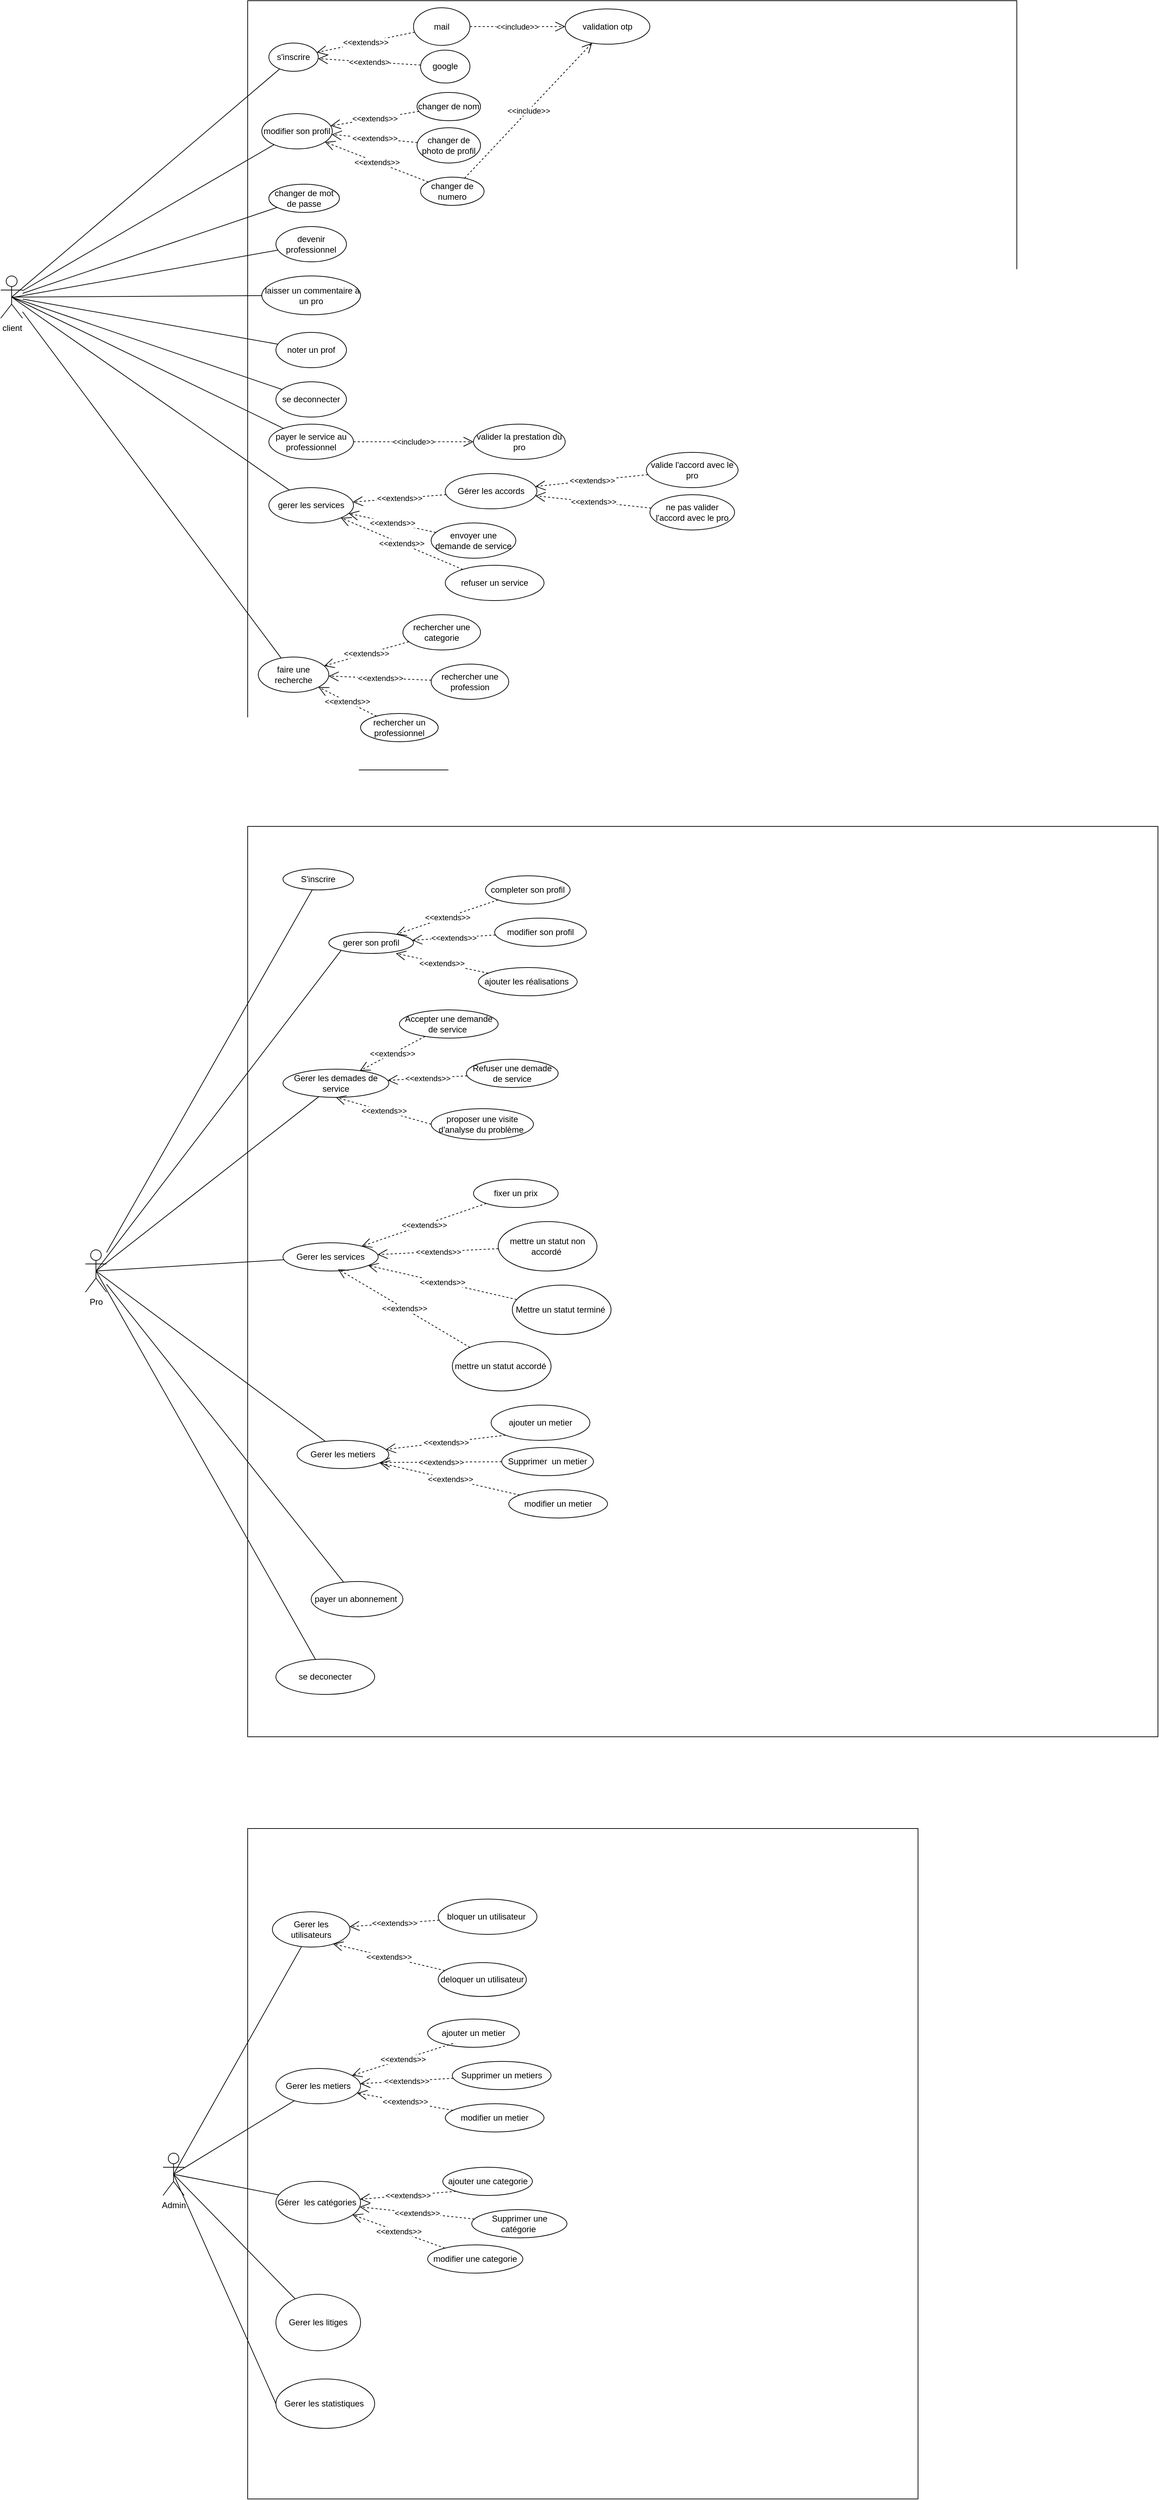<mxfile version="26.2.14" pages="2">
  <diagram name="cas d&#39;utilisation" id="b5b7bab2-c9e2-2cf4-8b2a-24fd1a2a6d21">
    <mxGraphModel dx="995" dy="767" grid="1" gridSize="10" guides="1" tooltips="1" connect="1" arrows="1" fold="1" page="1" pageScale="1" pageWidth="827" pageHeight="1169" background="none" math="0" shadow="0">
      <root>
        <mxCell id="0" />
        <mxCell id="1" parent="0" />
        <mxCell id="xvnTONWLQVDqcpAfp-L4-1" value="" style="whiteSpace=wrap;html=1;aspect=fixed;" parent="1" vertex="1">
          <mxGeometry x="500" y="130" width="1090" height="1090" as="geometry" />
        </mxCell>
        <mxCell id="xvnTONWLQVDqcpAfp-L4-2" value="client" style="shape=umlActor;verticalLabelPosition=bottom;verticalAlign=top;html=1;outlineConnect=0;direction=east;" parent="1" vertex="1">
          <mxGeometry x="150" y="520" width="31" height="60" as="geometry" />
        </mxCell>
        <mxCell id="xvnTONWLQVDqcpAfp-L4-3" value="s&#39;inscrire" style="ellipse;whiteSpace=wrap;html=1;" parent="1" vertex="1">
          <mxGeometry x="530" y="190" width="70" height="40" as="geometry" />
        </mxCell>
        <mxCell id="xvnTONWLQVDqcpAfp-L4-4" value="modifier son profil" style="ellipse;whiteSpace=wrap;html=1;" parent="1" vertex="1">
          <mxGeometry x="520" y="290" width="100" height="50" as="geometry" />
        </mxCell>
        <mxCell id="xvnTONWLQVDqcpAfp-L4-5" value="changer de mot de passe" style="ellipse;whiteSpace=wrap;html=1;" parent="1" vertex="1">
          <mxGeometry x="530" y="390" width="100" height="40" as="geometry" />
        </mxCell>
        <mxCell id="xvnTONWLQVDqcpAfp-L4-7" value="devenir professionnel" style="ellipse;whiteSpace=wrap;html=1;" parent="1" vertex="1">
          <mxGeometry x="540" y="450" width="100" height="50" as="geometry" />
        </mxCell>
        <mxCell id="xvnTONWLQVDqcpAfp-L4-8" value="&amp;nbsp;laisser un commentaire à un pro" style="ellipse;whiteSpace=wrap;html=1;" parent="1" vertex="1">
          <mxGeometry x="520" y="520" width="140" height="55" as="geometry" />
        </mxCell>
        <mxCell id="xvnTONWLQVDqcpAfp-L4-10" value="noter un prof" style="ellipse;whiteSpace=wrap;html=1;" parent="1" vertex="1">
          <mxGeometry x="540" y="600" width="100" height="50" as="geometry" />
        </mxCell>
        <mxCell id="xvnTONWLQVDqcpAfp-L4-12" value="google" style="ellipse;whiteSpace=wrap;html=1;" parent="1" vertex="1">
          <mxGeometry x="745" y="200" width="70" height="46.66" as="geometry" />
        </mxCell>
        <mxCell id="xvnTONWLQVDqcpAfp-L4-14" value="mail" style="ellipse;whiteSpace=wrap;html=1;" parent="1" vertex="1">
          <mxGeometry x="735" y="140" width="80" height="53.33" as="geometry" />
        </mxCell>
        <mxCell id="xvnTONWLQVDqcpAfp-L4-15" value="se deconnecter" style="ellipse;whiteSpace=wrap;html=1;" parent="1" vertex="1">
          <mxGeometry x="540" y="670" width="100" height="50" as="geometry" />
        </mxCell>
        <mxCell id="xvnTONWLQVDqcpAfp-L4-16" value="changer de nom" style="ellipse;whiteSpace=wrap;html=1;" parent="1" vertex="1">
          <mxGeometry x="740" y="260" width="90" height="40" as="geometry" />
        </mxCell>
        <mxCell id="xvnTONWLQVDqcpAfp-L4-17" value="changer de photo de profil" style="ellipse;whiteSpace=wrap;html=1;" parent="1" vertex="1">
          <mxGeometry x="740" y="310" width="90" height="50" as="geometry" />
        </mxCell>
        <mxCell id="xvnTONWLQVDqcpAfp-L4-18" value="changer de numero" style="ellipse;whiteSpace=wrap;html=1;" parent="1" vertex="1">
          <mxGeometry x="745" y="380" width="90" height="40" as="geometry" />
        </mxCell>
        <mxCell id="xvnTONWLQVDqcpAfp-L4-20" value="payer le service au professionnel" style="ellipse;whiteSpace=wrap;html=1;" parent="1" vertex="1">
          <mxGeometry x="530" y="730" width="120" height="50" as="geometry" />
        </mxCell>
        <mxCell id="xvnTONWLQVDqcpAfp-L4-21" value="faire une recherche" style="ellipse;whiteSpace=wrap;html=1;" parent="1" vertex="1">
          <mxGeometry x="515" y="1060" width="100" height="50" as="geometry" />
        </mxCell>
        <mxCell id="xvnTONWLQVDqcpAfp-L4-22" value="rechercher un professionnel" style="ellipse;whiteSpace=wrap;html=1;" parent="1" vertex="1">
          <mxGeometry x="660" y="1140" width="110" height="40" as="geometry" />
        </mxCell>
        <mxCell id="xvnTONWLQVDqcpAfp-L4-23" value="rechercher une profession" style="ellipse;whiteSpace=wrap;html=1;" parent="1" vertex="1">
          <mxGeometry x="760" y="1070" width="110" height="50" as="geometry" />
        </mxCell>
        <mxCell id="xvnTONWLQVDqcpAfp-L4-24" value="rechercher une categorie" style="ellipse;whiteSpace=wrap;html=1;" parent="1" vertex="1">
          <mxGeometry x="720" y="1000" width="110" height="50" as="geometry" />
        </mxCell>
        <mxCell id="xvnTONWLQVDqcpAfp-L4-35" value="gerer les services" style="ellipse;whiteSpace=wrap;html=1;" parent="1" vertex="1">
          <mxGeometry x="530" y="820" width="120" height="50" as="geometry" />
        </mxCell>
        <mxCell id="T2HE04j4VKxLRidxwaBC-1" value="envoyer une demande de service" style="ellipse;whiteSpace=wrap;html=1;" vertex="1" parent="1">
          <mxGeometry x="760" y="870" width="120" height="50" as="geometry" />
        </mxCell>
        <mxCell id="T2HE04j4VKxLRidxwaBC-2" value="refuser un service" style="ellipse;whiteSpace=wrap;html=1;" vertex="1" parent="1">
          <mxGeometry x="780" y="930" width="140" height="50" as="geometry" />
        </mxCell>
        <mxCell id="T2HE04j4VKxLRidxwaBC-18" value="" style="endArrow=none;html=1;rounded=0;exitX=0.5;exitY=0.5;exitDx=0;exitDy=0;exitPerimeter=0;" edge="1" parent="1" source="xvnTONWLQVDqcpAfp-L4-2" target="xvnTONWLQVDqcpAfp-L4-3">
          <mxGeometry width="50" height="50" relative="1" as="geometry">
            <mxPoint x="870" y="580" as="sourcePoint" />
            <mxPoint x="920" y="530" as="targetPoint" />
          </mxGeometry>
        </mxCell>
        <mxCell id="T2HE04j4VKxLRidxwaBC-19" value="" style="endArrow=none;html=1;rounded=0;" edge="1" parent="1" source="xvnTONWLQVDqcpAfp-L4-2" target="xvnTONWLQVDqcpAfp-L4-4">
          <mxGeometry width="50" height="50" relative="1" as="geometry">
            <mxPoint x="960" y="640" as="sourcePoint" />
            <mxPoint x="1010" y="590" as="targetPoint" />
          </mxGeometry>
        </mxCell>
        <mxCell id="T2HE04j4VKxLRidxwaBC-20" value="" style="endArrow=none;html=1;rounded=0;" edge="1" parent="1" source="xvnTONWLQVDqcpAfp-L4-2" target="xvnTONWLQVDqcpAfp-L4-5">
          <mxGeometry width="50" height="50" relative="1" as="geometry">
            <mxPoint x="880" y="680" as="sourcePoint" />
            <mxPoint x="930" y="630" as="targetPoint" />
          </mxGeometry>
        </mxCell>
        <mxCell id="T2HE04j4VKxLRidxwaBC-21" value="" style="endArrow=none;html=1;rounded=0;" edge="1" parent="1" target="xvnTONWLQVDqcpAfp-L4-7">
          <mxGeometry width="50" height="50" relative="1" as="geometry">
            <mxPoint x="170" y="550" as="sourcePoint" />
            <mxPoint x="890" y="610" as="targetPoint" />
          </mxGeometry>
        </mxCell>
        <mxCell id="T2HE04j4VKxLRidxwaBC-22" value="" style="endArrow=none;html=1;rounded=0;exitX=0.5;exitY=0.5;exitDx=0;exitDy=0;exitPerimeter=0;" edge="1" parent="1" source="xvnTONWLQVDqcpAfp-L4-2" target="xvnTONWLQVDqcpAfp-L4-8">
          <mxGeometry width="50" height="50" relative="1" as="geometry">
            <mxPoint x="260" y="670" as="sourcePoint" />
            <mxPoint x="320" y="620" as="targetPoint" />
          </mxGeometry>
        </mxCell>
        <mxCell id="T2HE04j4VKxLRidxwaBC-23" value="" style="endArrow=none;html=1;rounded=0;" edge="1" parent="1" source="xvnTONWLQVDqcpAfp-L4-10" target="xvnTONWLQVDqcpAfp-L4-2">
          <mxGeometry width="50" height="50" relative="1" as="geometry">
            <mxPoint x="660" y="660" as="sourcePoint" />
            <mxPoint x="710" y="610" as="targetPoint" />
          </mxGeometry>
        </mxCell>
        <mxCell id="T2HE04j4VKxLRidxwaBC-24" value="" style="endArrow=none;html=1;rounded=0;exitX=0.5;exitY=0.5;exitDx=0;exitDy=0;exitPerimeter=0;" edge="1" parent="1" source="xvnTONWLQVDqcpAfp-L4-2" target="xvnTONWLQVDqcpAfp-L4-15">
          <mxGeometry width="50" height="50" relative="1" as="geometry">
            <mxPoint x="660" y="660" as="sourcePoint" />
            <mxPoint x="710" y="610" as="targetPoint" />
          </mxGeometry>
        </mxCell>
        <mxCell id="T2HE04j4VKxLRidxwaBC-25" value="" style="endArrow=none;html=1;rounded=0;exitX=0.5;exitY=0.5;exitDx=0;exitDy=0;exitPerimeter=0;" edge="1" parent="1" source="xvnTONWLQVDqcpAfp-L4-2" target="xvnTONWLQVDqcpAfp-L4-20">
          <mxGeometry width="50" height="50" relative="1" as="geometry">
            <mxPoint x="170" y="550" as="sourcePoint" />
            <mxPoint x="320" y="740" as="targetPoint" />
          </mxGeometry>
        </mxCell>
        <mxCell id="T2HE04j4VKxLRidxwaBC-26" value="" style="endArrow=none;html=1;rounded=0;" edge="1" parent="1" source="xvnTONWLQVDqcpAfp-L4-2" target="xvnTONWLQVDqcpAfp-L4-21">
          <mxGeometry width="50" height="50" relative="1" as="geometry">
            <mxPoint x="130" y="870" as="sourcePoint" />
            <mxPoint x="180" y="820" as="targetPoint" />
          </mxGeometry>
        </mxCell>
        <mxCell id="T2HE04j4VKxLRidxwaBC-27" value="" style="endArrow=none;html=1;rounded=0;exitX=0.5;exitY=0.5;exitDx=0;exitDy=0;exitPerimeter=0;" edge="1" parent="1" source="xvnTONWLQVDqcpAfp-L4-2" target="xvnTONWLQVDqcpAfp-L4-35">
          <mxGeometry width="50" height="50" relative="1" as="geometry">
            <mxPoint x="90" y="880" as="sourcePoint" />
            <mxPoint x="180" y="840" as="targetPoint" />
          </mxGeometry>
        </mxCell>
        <mxCell id="T2HE04j4VKxLRidxwaBC-34" value="&amp;lt;&amp;lt;extends&amp;gt;" style="endArrow=open;endSize=12;dashed=1;html=1;rounded=0;" edge="1" parent="1" source="xvnTONWLQVDqcpAfp-L4-12" target="xvnTONWLQVDqcpAfp-L4-3">
          <mxGeometry width="160" relative="1" as="geometry">
            <mxPoint x="690" y="190" as="sourcePoint" />
            <mxPoint x="850" y="190" as="targetPoint" />
          </mxGeometry>
        </mxCell>
        <mxCell id="T2HE04j4VKxLRidxwaBC-35" value="&amp;lt;&amp;lt;extends&amp;gt;&amp;gt;" style="endArrow=open;endSize=12;dashed=1;html=1;rounded=0;" edge="1" parent="1" source="xvnTONWLQVDqcpAfp-L4-14" target="xvnTONWLQVDqcpAfp-L4-3">
          <mxGeometry width="160" relative="1" as="geometry">
            <mxPoint x="690" y="190" as="sourcePoint" />
            <mxPoint x="850" y="190" as="targetPoint" />
          </mxGeometry>
        </mxCell>
        <mxCell id="T2HE04j4VKxLRidxwaBC-36" value="validation otp" style="ellipse;whiteSpace=wrap;html=1;" vertex="1" parent="1">
          <mxGeometry x="950" y="141.67" width="120" height="50" as="geometry" />
        </mxCell>
        <mxCell id="T2HE04j4VKxLRidxwaBC-37" value="&amp;lt;&amp;lt;include&amp;gt;&amp;gt;" style="endArrow=open;endSize=12;dashed=1;html=1;rounded=0;" edge="1" parent="1" source="xvnTONWLQVDqcpAfp-L4-14" target="T2HE04j4VKxLRidxwaBC-36">
          <mxGeometry width="160" relative="1" as="geometry">
            <mxPoint x="850" y="200" as="sourcePoint" />
            <mxPoint x="1010" y="200" as="targetPoint" />
          </mxGeometry>
        </mxCell>
        <mxCell id="T2HE04j4VKxLRidxwaBC-38" value="&amp;lt;&amp;lt;extends&amp;gt;&amp;gt;" style="endArrow=open;endSize=12;dashed=1;html=1;rounded=0;" edge="1" parent="1" source="xvnTONWLQVDqcpAfp-L4-16" target="xvnTONWLQVDqcpAfp-L4-4">
          <mxGeometry width="160" relative="1" as="geometry">
            <mxPoint x="630" y="290" as="sourcePoint" />
            <mxPoint x="790" y="290" as="targetPoint" />
          </mxGeometry>
        </mxCell>
        <mxCell id="T2HE04j4VKxLRidxwaBC-39" value="&amp;lt;&amp;lt;extends&amp;gt;&amp;gt;" style="endArrow=open;endSize=12;dashed=1;html=1;rounded=0;" edge="1" parent="1" source="xvnTONWLQVDqcpAfp-L4-17" target="xvnTONWLQVDqcpAfp-L4-4">
          <mxGeometry width="160" relative="1" as="geometry">
            <mxPoint x="750" y="320" as="sourcePoint" />
            <mxPoint x="627" y="340" as="targetPoint" />
          </mxGeometry>
        </mxCell>
        <mxCell id="T2HE04j4VKxLRidxwaBC-40" value="&amp;lt;&amp;lt;include&amp;gt;&amp;gt;" style="endArrow=open;endSize=12;dashed=1;html=1;rounded=0;" edge="1" parent="1" source="xvnTONWLQVDqcpAfp-L4-18" target="T2HE04j4VKxLRidxwaBC-36">
          <mxGeometry width="160" relative="1" as="geometry">
            <mxPoint x="800" y="310" as="sourcePoint" />
            <mxPoint x="960" y="310" as="targetPoint" />
          </mxGeometry>
        </mxCell>
        <mxCell id="T2HE04j4VKxLRidxwaBC-41" value="&amp;lt;&amp;lt;extends&amp;gt;&amp;gt;" style="endArrow=open;endSize=12;dashed=1;html=1;rounded=0;" edge="1" parent="1" source="xvnTONWLQVDqcpAfp-L4-18" target="xvnTONWLQVDqcpAfp-L4-4">
          <mxGeometry width="160" relative="1" as="geometry">
            <mxPoint x="760" y="307" as="sourcePoint" />
            <mxPoint x="637" y="327" as="targetPoint" />
          </mxGeometry>
        </mxCell>
        <mxCell id="T2HE04j4VKxLRidxwaBC-42" value="valider la prestation du pro" style="ellipse;whiteSpace=wrap;html=1;" vertex="1" parent="1">
          <mxGeometry x="820" y="730" width="130" height="50" as="geometry" />
        </mxCell>
        <mxCell id="T2HE04j4VKxLRidxwaBC-43" value="&amp;lt;&amp;lt;include&amp;gt;&amp;gt;" style="endArrow=open;endSize=12;dashed=1;html=1;rounded=0;" edge="1" parent="1" source="xvnTONWLQVDqcpAfp-L4-20" target="T2HE04j4VKxLRidxwaBC-42">
          <mxGeometry width="160" relative="1" as="geometry">
            <mxPoint x="540" y="810" as="sourcePoint" />
            <mxPoint x="700" y="810" as="targetPoint" />
          </mxGeometry>
        </mxCell>
        <mxCell id="T2HE04j4VKxLRidxwaBC-46" value="&amp;lt;&amp;lt;extends&amp;gt;&amp;gt;" style="endArrow=open;endSize=12;dashed=1;html=1;rounded=0;" edge="1" parent="1" source="T2HE04j4VKxLRidxwaBC-1" target="xvnTONWLQVDqcpAfp-L4-35">
          <mxGeometry width="160" relative="1" as="geometry">
            <mxPoint x="730" y="940" as="sourcePoint" />
            <mxPoint x="890" y="940" as="targetPoint" />
          </mxGeometry>
        </mxCell>
        <mxCell id="T2HE04j4VKxLRidxwaBC-47" value="&amp;lt;&amp;lt;extends&amp;gt;&amp;gt;" style="endArrow=open;endSize=12;dashed=1;html=1;rounded=0;" edge="1" parent="1" source="T2HE04j4VKxLRidxwaBC-2" target="xvnTONWLQVDqcpAfp-L4-35">
          <mxGeometry width="160" relative="1" as="geometry">
            <mxPoint x="730" y="940" as="sourcePoint" />
            <mxPoint x="890" y="940" as="targetPoint" />
          </mxGeometry>
        </mxCell>
        <mxCell id="T2HE04j4VKxLRidxwaBC-49" value="Gérer les accords" style="ellipse;whiteSpace=wrap;html=1;" vertex="1" parent="1">
          <mxGeometry x="780" y="800" width="130" height="50" as="geometry" />
        </mxCell>
        <mxCell id="T2HE04j4VKxLRidxwaBC-50" value="&amp;lt;&amp;lt;extends&amp;gt;&amp;gt;" style="endArrow=open;endSize=12;dashed=1;html=1;rounded=0;" edge="1" parent="1" source="T2HE04j4VKxLRidxwaBC-49" target="xvnTONWLQVDqcpAfp-L4-35">
          <mxGeometry width="160" relative="1" as="geometry">
            <mxPoint x="764" y="838" as="sourcePoint" />
            <mxPoint x="640" y="812" as="targetPoint" />
          </mxGeometry>
        </mxCell>
        <mxCell id="T2HE04j4VKxLRidxwaBC-51" value="valide l&#39;accord avec le pro" style="ellipse;whiteSpace=wrap;html=1;" vertex="1" parent="1">
          <mxGeometry x="1065" y="770" width="130" height="50" as="geometry" />
        </mxCell>
        <mxCell id="T2HE04j4VKxLRidxwaBC-52" value="&amp;lt;&amp;lt;extends&amp;gt;&amp;gt;" style="endArrow=open;endSize=12;dashed=1;html=1;rounded=0;" edge="1" parent="1" source="T2HE04j4VKxLRidxwaBC-51" target="T2HE04j4VKxLRidxwaBC-49">
          <mxGeometry width="160" relative="1" as="geometry">
            <mxPoint x="787" y="903" as="sourcePoint" />
            <mxPoint x="663" y="877" as="targetPoint" />
          </mxGeometry>
        </mxCell>
        <mxCell id="T2HE04j4VKxLRidxwaBC-55" value="ne pas valider l&#39;accord avec le pro" style="ellipse;whiteSpace=wrap;html=1;" vertex="1" parent="1">
          <mxGeometry x="1070" y="830" width="120" height="50" as="geometry" />
        </mxCell>
        <mxCell id="T2HE04j4VKxLRidxwaBC-56" value="&amp;lt;&amp;lt;extends&amp;gt;&amp;gt;" style="endArrow=open;endSize=12;dashed=1;html=1;rounded=0;" edge="1" parent="1" source="T2HE04j4VKxLRidxwaBC-55" target="T2HE04j4VKxLRidxwaBC-49">
          <mxGeometry width="160" relative="1" as="geometry">
            <mxPoint x="1010" y="810" as="sourcePoint" />
            <mxPoint x="1170" y="810" as="targetPoint" />
          </mxGeometry>
        </mxCell>
        <mxCell id="T2HE04j4VKxLRidxwaBC-57" value="&amp;lt;&amp;lt;extends&amp;gt;&amp;gt;" style="endArrow=open;endSize=12;dashed=1;html=1;rounded=0;" edge="1" parent="1" source="xvnTONWLQVDqcpAfp-L4-24" target="xvnTONWLQVDqcpAfp-L4-21">
          <mxGeometry width="160" relative="1" as="geometry">
            <mxPoint x="940" y="950" as="sourcePoint" />
            <mxPoint x="1100" y="950" as="targetPoint" />
          </mxGeometry>
        </mxCell>
        <mxCell id="T2HE04j4VKxLRidxwaBC-58" value="&amp;lt;&amp;lt;extends&amp;gt;&amp;gt;" style="endArrow=open;endSize=12;dashed=1;html=1;rounded=0;" edge="1" parent="1" source="xvnTONWLQVDqcpAfp-L4-23" target="xvnTONWLQVDqcpAfp-L4-21">
          <mxGeometry width="160" relative="1" as="geometry">
            <mxPoint x="850" y="990" as="sourcePoint" />
            <mxPoint x="1010" y="990" as="targetPoint" />
          </mxGeometry>
        </mxCell>
        <mxCell id="T2HE04j4VKxLRidxwaBC-59" value="&amp;lt;&amp;lt;extends&amp;gt;&amp;gt;" style="endArrow=open;endSize=12;dashed=1;html=1;rounded=0;" edge="1" parent="1" source="xvnTONWLQVDqcpAfp-L4-22" target="xvnTONWLQVDqcpAfp-L4-21">
          <mxGeometry width="160" relative="1" as="geometry">
            <mxPoint x="850" y="990" as="sourcePoint" />
            <mxPoint x="1010" y="990" as="targetPoint" />
          </mxGeometry>
        </mxCell>
        <mxCell id="T2HE04j4VKxLRidxwaBC-60" value="" style="whiteSpace=wrap;html=1;aspect=fixed;" vertex="1" parent="1">
          <mxGeometry x="500" y="1300" width="1290" height="1290" as="geometry" />
        </mxCell>
        <mxCell id="T2HE04j4VKxLRidxwaBC-61" value="Pro" style="shape=umlActor;verticalLabelPosition=bottom;verticalAlign=top;html=1;outlineConnect=0;" vertex="1" parent="1">
          <mxGeometry x="270" y="1900" width="30" height="60" as="geometry" />
        </mxCell>
        <mxCell id="T2HE04j4VKxLRidxwaBC-62" value="S&#39;inscrire" style="ellipse;whiteSpace=wrap;html=1;" vertex="1" parent="1">
          <mxGeometry x="550" y="1360" width="100" height="30" as="geometry" />
        </mxCell>
        <mxCell id="T2HE04j4VKxLRidxwaBC-63" value="gerer son profil" style="ellipse;whiteSpace=wrap;html=1;" vertex="1" parent="1">
          <mxGeometry x="615" y="1450" width="120" height="30" as="geometry" />
        </mxCell>
        <mxCell id="T2HE04j4VKxLRidxwaBC-64" value="completer son profil" style="ellipse;whiteSpace=wrap;html=1;" vertex="1" parent="1">
          <mxGeometry x="837" y="1370" width="120" height="40" as="geometry" />
        </mxCell>
        <mxCell id="T2HE04j4VKxLRidxwaBC-65" value="ajouter les réalisations&amp;nbsp;" style="ellipse;whiteSpace=wrap;html=1;" vertex="1" parent="1">
          <mxGeometry x="827" y="1500" width="140" height="40" as="geometry" />
        </mxCell>
        <mxCell id="T2HE04j4VKxLRidxwaBC-66" value="modifier son profil" style="ellipse;whiteSpace=wrap;html=1;" vertex="1" parent="1">
          <mxGeometry x="850" y="1430" width="130" height="40" as="geometry" />
        </mxCell>
        <mxCell id="T2HE04j4VKxLRidxwaBC-67" value="Gerer les demades de service" style="ellipse;whiteSpace=wrap;html=1;" vertex="1" parent="1">
          <mxGeometry x="550" y="1644" width="150" height="40" as="geometry" />
        </mxCell>
        <mxCell id="T2HE04j4VKxLRidxwaBC-68" value="Accepter une demande de service&amp;nbsp;" style="ellipse;whiteSpace=wrap;html=1;" vertex="1" parent="1">
          <mxGeometry x="715" y="1560" width="140" height="40" as="geometry" />
        </mxCell>
        <mxCell id="T2HE04j4VKxLRidxwaBC-69" value="Refuser une demade de service" style="ellipse;whiteSpace=wrap;html=1;" vertex="1" parent="1">
          <mxGeometry x="810" y="1630" width="130" height="40" as="geometry" />
        </mxCell>
        <mxCell id="T2HE04j4VKxLRidxwaBC-70" value="proposer une visite d&#39;analyse du problème&amp;nbsp;" style="ellipse;whiteSpace=wrap;html=1;" vertex="1" parent="1">
          <mxGeometry x="760" y="1700" width="145" height="44" as="geometry" />
        </mxCell>
        <mxCell id="T2HE04j4VKxLRidxwaBC-71" value="Gerer les services" style="ellipse;whiteSpace=wrap;html=1;" vertex="1" parent="1">
          <mxGeometry x="550" y="1890" width="135" height="40" as="geometry" />
        </mxCell>
        <mxCell id="T2HE04j4VKxLRidxwaBC-72" value="fixer un prix" style="ellipse;whiteSpace=wrap;html=1;" vertex="1" parent="1">
          <mxGeometry x="820" y="1800" width="120" height="40" as="geometry" />
        </mxCell>
        <mxCell id="T2HE04j4VKxLRidxwaBC-73" value="mettre un statut non accordé&amp;nbsp;" style="ellipse;whiteSpace=wrap;html=1;" vertex="1" parent="1">
          <mxGeometry x="855" y="1860" width="140" height="70" as="geometry" />
        </mxCell>
        <mxCell id="T2HE04j4VKxLRidxwaBC-74" value="Mettre un statut terminé&amp;nbsp;" style="ellipse;whiteSpace=wrap;html=1;" vertex="1" parent="1">
          <mxGeometry x="875" y="1950" width="140" height="70" as="geometry" />
        </mxCell>
        <mxCell id="T2HE04j4VKxLRidxwaBC-75" value="mettre un statut accordé&amp;nbsp;" style="ellipse;whiteSpace=wrap;html=1;" vertex="1" parent="1">
          <mxGeometry x="790" y="2030" width="140" height="70" as="geometry" />
        </mxCell>
        <mxCell id="T2HE04j4VKxLRidxwaBC-77" value="Gerer les metiers" style="ellipse;whiteSpace=wrap;html=1;" vertex="1" parent="1">
          <mxGeometry x="570" y="2170" width="130" height="40" as="geometry" />
        </mxCell>
        <mxCell id="T2HE04j4VKxLRidxwaBC-78" value="ajouter un metier" style="ellipse;whiteSpace=wrap;html=1;" vertex="1" parent="1">
          <mxGeometry x="845" y="2120" width="140" height="50" as="geometry" />
        </mxCell>
        <mxCell id="T2HE04j4VKxLRidxwaBC-79" value="Supprimer&amp;nbsp; un metier" style="ellipse;whiteSpace=wrap;html=1;" vertex="1" parent="1">
          <mxGeometry x="860" y="2180" width="130" height="40" as="geometry" />
        </mxCell>
        <mxCell id="T2HE04j4VKxLRidxwaBC-80" value="modifier un metier" style="ellipse;whiteSpace=wrap;html=1;" vertex="1" parent="1">
          <mxGeometry x="870" y="2240" width="140" height="40" as="geometry" />
        </mxCell>
        <mxCell id="T2HE04j4VKxLRidxwaBC-82" value="payer un abonnement&amp;nbsp;" style="ellipse;whiteSpace=wrap;html=1;" vertex="1" parent="1">
          <mxGeometry x="590" y="2370" width="130" height="50" as="geometry" />
        </mxCell>
        <mxCell id="T2HE04j4VKxLRidxwaBC-83" value="se deconecter" style="ellipse;whiteSpace=wrap;html=1;" vertex="1" parent="1">
          <mxGeometry x="540" y="2480" width="140" height="50" as="geometry" />
        </mxCell>
        <mxCell id="T2HE04j4VKxLRidxwaBC-85" value="" style="endArrow=none;html=1;rounded=0;" edge="1" parent="1" source="T2HE04j4VKxLRidxwaBC-61" target="T2HE04j4VKxLRidxwaBC-62">
          <mxGeometry width="50" height="50" relative="1" as="geometry">
            <mxPoint x="270" y="2070" as="sourcePoint" />
            <mxPoint x="320" y="2020" as="targetPoint" />
          </mxGeometry>
        </mxCell>
        <mxCell id="T2HE04j4VKxLRidxwaBC-86" value="" style="endArrow=none;html=1;rounded=0;entryX=0.5;entryY=0.5;entryDx=0;entryDy=0;entryPerimeter=0;exitX=0;exitY=1;exitDx=0;exitDy=0;" edge="1" parent="1" source="T2HE04j4VKxLRidxwaBC-63" target="T2HE04j4VKxLRidxwaBC-61">
          <mxGeometry width="50" height="50" relative="1" as="geometry">
            <mxPoint x="190" y="2140" as="sourcePoint" />
            <mxPoint x="240" y="2090" as="targetPoint" />
          </mxGeometry>
        </mxCell>
        <mxCell id="T2HE04j4VKxLRidxwaBC-87" value="" style="endArrow=none;html=1;rounded=0;entryX=0.5;entryY=0.5;entryDx=0;entryDy=0;entryPerimeter=0;" edge="1" parent="1" source="T2HE04j4VKxLRidxwaBC-67" target="T2HE04j4VKxLRidxwaBC-61">
          <mxGeometry width="50" height="50" relative="1" as="geometry">
            <mxPoint x="230" y="1990" as="sourcePoint" />
            <mxPoint x="280" y="1940" as="targetPoint" />
          </mxGeometry>
        </mxCell>
        <mxCell id="T2HE04j4VKxLRidxwaBC-88" value="" style="endArrow=none;html=1;rounded=0;entryX=0.5;entryY=0.5;entryDx=0;entryDy=0;entryPerimeter=0;" edge="1" parent="1" source="T2HE04j4VKxLRidxwaBC-71" target="T2HE04j4VKxLRidxwaBC-61">
          <mxGeometry width="50" height="50" relative="1" as="geometry">
            <mxPoint x="260" y="2100" as="sourcePoint" />
            <mxPoint x="290" y="1920" as="targetPoint" />
          </mxGeometry>
        </mxCell>
        <mxCell id="T2HE04j4VKxLRidxwaBC-89" value="" style="endArrow=none;html=1;rounded=0;entryX=0.5;entryY=0.5;entryDx=0;entryDy=0;entryPerimeter=0;" edge="1" parent="1" source="T2HE04j4VKxLRidxwaBC-77" target="T2HE04j4VKxLRidxwaBC-61">
          <mxGeometry width="50" height="50" relative="1" as="geometry">
            <mxPoint x="260" y="2220" as="sourcePoint" />
            <mxPoint x="290" y="1940" as="targetPoint" />
          </mxGeometry>
        </mxCell>
        <mxCell id="T2HE04j4VKxLRidxwaBC-90" value="" style="endArrow=none;html=1;rounded=0;" edge="1" parent="1" source="T2HE04j4VKxLRidxwaBC-82" target="T2HE04j4VKxLRidxwaBC-61">
          <mxGeometry width="50" height="50" relative="1" as="geometry">
            <mxPoint x="70" y="2340" as="sourcePoint" />
            <mxPoint x="120" y="2290" as="targetPoint" />
          </mxGeometry>
        </mxCell>
        <mxCell id="T2HE04j4VKxLRidxwaBC-92" value="" style="endArrow=none;html=1;rounded=0;entryX=0.5;entryY=0.5;entryDx=0;entryDy=0;entryPerimeter=0;" edge="1" parent="1" source="T2HE04j4VKxLRidxwaBC-83" target="T2HE04j4VKxLRidxwaBC-61">
          <mxGeometry width="50" height="50" relative="1" as="geometry">
            <mxPoint x="240" y="2230" as="sourcePoint" />
            <mxPoint x="290" y="2180" as="targetPoint" />
          </mxGeometry>
        </mxCell>
        <mxCell id="T2HE04j4VKxLRidxwaBC-94" value="&amp;lt;&amp;lt;extends&amp;gt;&amp;gt;" style="endArrow=open;endSize=12;dashed=1;html=1;rounded=0;" edge="1" parent="1" source="T2HE04j4VKxLRidxwaBC-64" target="T2HE04j4VKxLRidxwaBC-63">
          <mxGeometry width="160" relative="1" as="geometry">
            <mxPoint x="670" y="1340" as="sourcePoint" />
            <mxPoint x="830" y="1340" as="targetPoint" />
          </mxGeometry>
        </mxCell>
        <mxCell id="T2HE04j4VKxLRidxwaBC-95" value="&amp;lt;&amp;lt;extends&amp;gt;&amp;gt;" style="endArrow=open;endSize=12;dashed=1;html=1;rounded=0;" edge="1" parent="1" source="T2HE04j4VKxLRidxwaBC-66" target="T2HE04j4VKxLRidxwaBC-63">
          <mxGeometry width="160" relative="1" as="geometry">
            <mxPoint x="940" y="1440" as="sourcePoint" />
            <mxPoint x="1100" y="1440" as="targetPoint" />
          </mxGeometry>
        </mxCell>
        <mxCell id="T2HE04j4VKxLRidxwaBC-96" value="&amp;lt;&amp;lt;extends&amp;gt;&amp;gt;" style="endArrow=open;endSize=12;dashed=1;html=1;rounded=0;" edge="1" parent="1" source="T2HE04j4VKxLRidxwaBC-65">
          <mxGeometry width="160" relative="1" as="geometry">
            <mxPoint x="710" y="1540" as="sourcePoint" />
            <mxPoint x="710" y="1480" as="targetPoint" />
          </mxGeometry>
        </mxCell>
        <mxCell id="T2HE04j4VKxLRidxwaBC-97" value="&amp;lt;&amp;lt;extends&amp;gt;&amp;gt;" style="endArrow=open;endSize=12;dashed=1;html=1;rounded=0;" edge="1" parent="1" source="T2HE04j4VKxLRidxwaBC-68" target="T2HE04j4VKxLRidxwaBC-67">
          <mxGeometry width="160" relative="1" as="geometry">
            <mxPoint x="730" y="1620" as="sourcePoint" />
            <mxPoint x="890" y="1620" as="targetPoint" />
          </mxGeometry>
        </mxCell>
        <mxCell id="T2HE04j4VKxLRidxwaBC-98" value="&amp;lt;&amp;lt;extends&amp;gt;&amp;gt;" style="endArrow=open;endSize=12;dashed=1;html=1;rounded=0;" edge="1" parent="1" source="T2HE04j4VKxLRidxwaBC-69" target="T2HE04j4VKxLRidxwaBC-67">
          <mxGeometry width="160" relative="1" as="geometry">
            <mxPoint x="580" y="1810" as="sourcePoint" />
            <mxPoint x="740" y="1810" as="targetPoint" />
          </mxGeometry>
        </mxCell>
        <mxCell id="T2HE04j4VKxLRidxwaBC-99" value="&amp;lt;&amp;lt;extends&amp;gt;&amp;gt;" style="endArrow=open;endSize=12;dashed=1;html=1;rounded=0;exitX=0;exitY=0.5;exitDx=0;exitDy=0;entryX=0.5;entryY=1;entryDx=0;entryDy=0;" edge="1" parent="1" source="T2HE04j4VKxLRidxwaBC-70" target="T2HE04j4VKxLRidxwaBC-67">
          <mxGeometry width="160" relative="1" as="geometry">
            <mxPoint x="650" y="1810" as="sourcePoint" />
            <mxPoint x="810" y="1810" as="targetPoint" />
          </mxGeometry>
        </mxCell>
        <mxCell id="T2HE04j4VKxLRidxwaBC-100" value="&amp;lt;&amp;lt;extends&amp;gt;&amp;gt;" style="endArrow=open;endSize=12;dashed=1;html=1;rounded=0;" edge="1" parent="1" source="T2HE04j4VKxLRidxwaBC-72" target="T2HE04j4VKxLRidxwaBC-71">
          <mxGeometry width="160" relative="1" as="geometry">
            <mxPoint x="580" y="1840" as="sourcePoint" />
            <mxPoint x="740" y="1840" as="targetPoint" />
          </mxGeometry>
        </mxCell>
        <mxCell id="T2HE04j4VKxLRidxwaBC-101" value="&amp;lt;&amp;lt;extends&amp;gt;&amp;gt;" style="endArrow=open;endSize=12;dashed=1;html=1;rounded=0;" edge="1" parent="1" source="T2HE04j4VKxLRidxwaBC-73" target="T2HE04j4VKxLRidxwaBC-71">
          <mxGeometry width="160" relative="1" as="geometry">
            <mxPoint x="580" y="2020" as="sourcePoint" />
            <mxPoint x="740" y="2020" as="targetPoint" />
          </mxGeometry>
        </mxCell>
        <mxCell id="T2HE04j4VKxLRidxwaBC-102" value="&amp;lt;&amp;lt;extends&amp;gt;&amp;gt;" style="endArrow=open;endSize=12;dashed=1;html=1;rounded=0;" edge="1" parent="1" source="T2HE04j4VKxLRidxwaBC-74" target="T2HE04j4VKxLRidxwaBC-71">
          <mxGeometry width="160" relative="1" as="geometry">
            <mxPoint x="560" y="2030" as="sourcePoint" />
            <mxPoint x="720" y="2030" as="targetPoint" />
          </mxGeometry>
        </mxCell>
        <mxCell id="T2HE04j4VKxLRidxwaBC-103" value="&amp;lt;&amp;lt;extends&amp;gt;&amp;gt;" style="endArrow=open;endSize=12;dashed=1;html=1;rounded=0;entryX=0.578;entryY=0.936;entryDx=0;entryDy=0;entryPerimeter=0;" edge="1" parent="1" source="T2HE04j4VKxLRidxwaBC-75" target="T2HE04j4VKxLRidxwaBC-71">
          <mxGeometry width="160" relative="1" as="geometry">
            <mxPoint x="660" y="2110" as="sourcePoint" />
            <mxPoint x="820" y="2110" as="targetPoint" />
          </mxGeometry>
        </mxCell>
        <mxCell id="T2HE04j4VKxLRidxwaBC-105" value="&amp;lt;&amp;lt;extends&amp;gt;&amp;gt;" style="endArrow=open;endSize=12;dashed=1;html=1;rounded=0;exitX=0;exitY=1;exitDx=0;exitDy=0;" edge="1" parent="1" source="T2HE04j4VKxLRidxwaBC-78" target="T2HE04j4VKxLRidxwaBC-77">
          <mxGeometry width="160" relative="1" as="geometry">
            <mxPoint x="590" y="2230" as="sourcePoint" />
            <mxPoint x="750" y="2230" as="targetPoint" />
          </mxGeometry>
        </mxCell>
        <mxCell id="T2HE04j4VKxLRidxwaBC-106" value="&amp;lt;&amp;lt;extends&amp;gt;&amp;gt;" style="endArrow=open;endSize=12;dashed=1;html=1;rounded=0;entryX=0.901;entryY=0.784;entryDx=0;entryDy=0;entryPerimeter=0;" edge="1" parent="1" source="T2HE04j4VKxLRidxwaBC-79" target="T2HE04j4VKxLRidxwaBC-77">
          <mxGeometry width="160" relative="1" as="geometry">
            <mxPoint x="660" y="2120" as="sourcePoint" />
            <mxPoint x="820" y="2120" as="targetPoint" />
          </mxGeometry>
        </mxCell>
        <mxCell id="T2HE04j4VKxLRidxwaBC-107" value="&amp;lt;&amp;lt;extends&amp;gt;&amp;gt;" style="endArrow=open;endSize=12;dashed=1;html=1;rounded=0;" edge="1" parent="1" source="T2HE04j4VKxLRidxwaBC-80" target="T2HE04j4VKxLRidxwaBC-77">
          <mxGeometry width="160" relative="1" as="geometry">
            <mxPoint x="660" y="2120" as="sourcePoint" />
            <mxPoint x="820" y="2120" as="targetPoint" />
          </mxGeometry>
        </mxCell>
        <mxCell id="T2HE04j4VKxLRidxwaBC-108" value="" style="whiteSpace=wrap;html=1;aspect=fixed;" vertex="1" parent="1">
          <mxGeometry x="500" y="2720" width="950" height="950" as="geometry" />
        </mxCell>
        <mxCell id="T2HE04j4VKxLRidxwaBC-109" value="Admin" style="shape=umlActor;verticalLabelPosition=bottom;verticalAlign=top;html=1;outlineConnect=0;" vertex="1" parent="1">
          <mxGeometry x="380" y="3180" width="30" height="60" as="geometry" />
        </mxCell>
        <mxCell id="T2HE04j4VKxLRidxwaBC-111" value="Gerer les utilisateurs" style="ellipse;whiteSpace=wrap;html=1;" vertex="1" parent="1">
          <mxGeometry x="535" y="2838" width="110" height="50" as="geometry" />
        </mxCell>
        <mxCell id="T2HE04j4VKxLRidxwaBC-112" value="Gerer les metiers" style="ellipse;whiteSpace=wrap;html=1;" vertex="1" parent="1">
          <mxGeometry x="540" y="3060" width="120" height="50" as="geometry" />
        </mxCell>
        <mxCell id="T2HE04j4VKxLRidxwaBC-113" value="Gérer&amp;nbsp; les catégories&amp;nbsp;" style="ellipse;whiteSpace=wrap;html=1;" vertex="1" parent="1">
          <mxGeometry x="540" y="3220" width="120" height="60" as="geometry" />
        </mxCell>
        <mxCell id="T2HE04j4VKxLRidxwaBC-114" value="Gerer les litiges" style="ellipse;whiteSpace=wrap;html=1;" vertex="1" parent="1">
          <mxGeometry x="540" y="3380" width="120" height="80" as="geometry" />
        </mxCell>
        <mxCell id="T2HE04j4VKxLRidxwaBC-115" value="Gerer les statistiques&amp;nbsp;" style="ellipse;whiteSpace=wrap;html=1;" vertex="1" parent="1">
          <mxGeometry x="540" y="3500" width="140" height="70" as="geometry" />
        </mxCell>
        <mxCell id="T2HE04j4VKxLRidxwaBC-116" value="bloquer un utilisateur&amp;nbsp;" style="ellipse;whiteSpace=wrap;html=1;" vertex="1" parent="1">
          <mxGeometry x="770" y="2820" width="140" height="50" as="geometry" />
        </mxCell>
        <mxCell id="T2HE04j4VKxLRidxwaBC-117" value="deloquer un utilisateur" style="ellipse;whiteSpace=wrap;html=1;" vertex="1" parent="1">
          <mxGeometry x="770" y="2910" width="125" height="48" as="geometry" />
        </mxCell>
        <mxCell id="T2HE04j4VKxLRidxwaBC-118" value="ajouter un metier" style="ellipse;whiteSpace=wrap;html=1;" vertex="1" parent="1">
          <mxGeometry x="755" y="2990" width="130" height="40" as="geometry" />
        </mxCell>
        <mxCell id="T2HE04j4VKxLRidxwaBC-119" value="modifier un metier" style="ellipse;whiteSpace=wrap;html=1;" vertex="1" parent="1">
          <mxGeometry x="780" y="3110" width="140" height="40" as="geometry" />
        </mxCell>
        <mxCell id="T2HE04j4VKxLRidxwaBC-121" value="Supprimer un metiers" style="ellipse;whiteSpace=wrap;html=1;" vertex="1" parent="1">
          <mxGeometry x="790" y="3050" width="140" height="40" as="geometry" />
        </mxCell>
        <mxCell id="T2HE04j4VKxLRidxwaBC-122" value="ajouter une categorie" style="ellipse;whiteSpace=wrap;html=1;" vertex="1" parent="1">
          <mxGeometry x="776.5" y="3200" width="127" height="40" as="geometry" />
        </mxCell>
        <mxCell id="T2HE04j4VKxLRidxwaBC-123" value="modifier une categorie" style="ellipse;whiteSpace=wrap;html=1;" vertex="1" parent="1">
          <mxGeometry x="755" y="3310" width="135" height="40" as="geometry" />
        </mxCell>
        <mxCell id="T2HE04j4VKxLRidxwaBC-124" value="Supprimer une catégorie&amp;nbsp;" style="ellipse;whiteSpace=wrap;html=1;" vertex="1" parent="1">
          <mxGeometry x="817.5" y="3260" width="135" height="40" as="geometry" />
        </mxCell>
        <mxCell id="T2HE04j4VKxLRidxwaBC-125" value="" style="endArrow=none;html=1;rounded=0;exitX=0.5;exitY=0.5;exitDx=0;exitDy=0;exitPerimeter=0;" edge="1" parent="1" source="T2HE04j4VKxLRidxwaBC-109" target="T2HE04j4VKxLRidxwaBC-111">
          <mxGeometry width="50" height="50" relative="1" as="geometry">
            <mxPoint x="410" y="3380" as="sourcePoint" />
            <mxPoint x="460" y="3330" as="targetPoint" />
          </mxGeometry>
        </mxCell>
        <mxCell id="T2HE04j4VKxLRidxwaBC-126" value="" style="endArrow=none;html=1;rounded=0;exitX=0.5;exitY=0.5;exitDx=0;exitDy=0;exitPerimeter=0;" edge="1" parent="1" source="T2HE04j4VKxLRidxwaBC-109" target="T2HE04j4VKxLRidxwaBC-112">
          <mxGeometry width="50" height="50" relative="1" as="geometry">
            <mxPoint x="160" y="3490" as="sourcePoint" />
            <mxPoint x="210" y="3440" as="targetPoint" />
          </mxGeometry>
        </mxCell>
        <mxCell id="T2HE04j4VKxLRidxwaBC-127" value="" style="endArrow=none;html=1;rounded=0;exitX=0.5;exitY=0.5;exitDx=0;exitDy=0;exitPerimeter=0;" edge="1" parent="1" source="T2HE04j4VKxLRidxwaBC-109" target="T2HE04j4VKxLRidxwaBC-113">
          <mxGeometry width="50" height="50" relative="1" as="geometry">
            <mxPoint x="130" y="3440" as="sourcePoint" />
            <mxPoint x="180" y="3390" as="targetPoint" />
          </mxGeometry>
        </mxCell>
        <mxCell id="T2HE04j4VKxLRidxwaBC-128" value="" style="endArrow=none;html=1;rounded=0;exitX=0.5;exitY=0.5;exitDx=0;exitDy=0;exitPerimeter=0;" edge="1" parent="1" source="T2HE04j4VKxLRidxwaBC-109" target="T2HE04j4VKxLRidxwaBC-114">
          <mxGeometry width="50" height="50" relative="1" as="geometry">
            <mxPoint x="370" y="3430" as="sourcePoint" />
            <mxPoint x="420" y="3380" as="targetPoint" />
          </mxGeometry>
        </mxCell>
        <mxCell id="T2HE04j4VKxLRidxwaBC-129" value="" style="endArrow=none;html=1;rounded=0;entryX=0.5;entryY=0.5;entryDx=0;entryDy=0;entryPerimeter=0;exitX=0;exitY=0.5;exitDx=0;exitDy=0;" edge="1" parent="1" source="T2HE04j4VKxLRidxwaBC-115" target="T2HE04j4VKxLRidxwaBC-109">
          <mxGeometry width="50" height="50" relative="1" as="geometry">
            <mxPoint x="150" y="3440" as="sourcePoint" />
            <mxPoint x="410" y="3220" as="targetPoint" />
          </mxGeometry>
        </mxCell>
        <mxCell id="T2HE04j4VKxLRidxwaBC-130" value="&amp;lt;&amp;lt;extends&amp;gt;&amp;gt;" style="endArrow=open;endSize=12;dashed=1;html=1;rounded=0;" edge="1" parent="1" source="T2HE04j4VKxLRidxwaBC-116" target="T2HE04j4VKxLRidxwaBC-111">
          <mxGeometry width="160" relative="1" as="geometry">
            <mxPoint x="570" y="2770" as="sourcePoint" />
            <mxPoint x="730" y="2770" as="targetPoint" />
          </mxGeometry>
        </mxCell>
        <mxCell id="T2HE04j4VKxLRidxwaBC-133" value="&amp;lt;&amp;lt;extends&amp;gt;&amp;gt;" style="endArrow=open;endSize=12;dashed=1;html=1;rounded=0;entryX=0.782;entryY=0.91;entryDx=0;entryDy=0;entryPerimeter=0;" edge="1" parent="1" source="T2HE04j4VKxLRidxwaBC-117" target="T2HE04j4VKxLRidxwaBC-111">
          <mxGeometry width="160" relative="1" as="geometry">
            <mxPoint x="540" y="2940" as="sourcePoint" />
            <mxPoint x="700" y="2940" as="targetPoint" />
          </mxGeometry>
        </mxCell>
        <mxCell id="T2HE04j4VKxLRidxwaBC-134" value="&amp;lt;&amp;lt;extends&amp;gt;&amp;gt;" style="endArrow=open;endSize=12;dashed=1;html=1;rounded=0;exitX=0.277;exitY=0.863;exitDx=0;exitDy=0;exitPerimeter=0;" edge="1" parent="1" source="T2HE04j4VKxLRidxwaBC-118" target="T2HE04j4VKxLRidxwaBC-112">
          <mxGeometry width="160" relative="1" as="geometry">
            <mxPoint x="520" y="3140" as="sourcePoint" />
            <mxPoint x="680" y="3140" as="targetPoint" />
          </mxGeometry>
        </mxCell>
        <mxCell id="T2HE04j4VKxLRidxwaBC-135" value="&amp;lt;&amp;lt;extends&amp;gt;&amp;gt;" style="endArrow=open;endSize=12;dashed=1;html=1;rounded=0;" edge="1" parent="1" source="T2HE04j4VKxLRidxwaBC-121" target="T2HE04j4VKxLRidxwaBC-112">
          <mxGeometry width="160" relative="1" as="geometry">
            <mxPoint x="600" y="3140" as="sourcePoint" />
            <mxPoint x="760" y="3140" as="targetPoint" />
          </mxGeometry>
        </mxCell>
        <mxCell id="T2HE04j4VKxLRidxwaBC-136" value="&amp;lt;&amp;lt;extends&amp;gt;&amp;gt;" style="endArrow=open;endSize=12;dashed=1;html=1;rounded=0;" edge="1" parent="1" source="T2HE04j4VKxLRidxwaBC-119" target="T2HE04j4VKxLRidxwaBC-112">
          <mxGeometry width="160" relative="1" as="geometry">
            <mxPoint x="520" y="3170" as="sourcePoint" />
            <mxPoint x="680" y="3170" as="targetPoint" />
          </mxGeometry>
        </mxCell>
        <mxCell id="T2HE04j4VKxLRidxwaBC-137" value="&amp;lt;&amp;lt;extends&amp;gt;&amp;gt;" style="endArrow=open;endSize=12;dashed=1;html=1;rounded=0;exitX=0;exitY=1;exitDx=0;exitDy=0;" edge="1" parent="1" source="T2HE04j4VKxLRidxwaBC-122" target="T2HE04j4VKxLRidxwaBC-113">
          <mxGeometry width="160" relative="1" as="geometry">
            <mxPoint x="670" y="3290" as="sourcePoint" />
            <mxPoint x="830" y="3290" as="targetPoint" />
          </mxGeometry>
        </mxCell>
        <mxCell id="T2HE04j4VKxLRidxwaBC-139" value="&amp;lt;&amp;lt;extends&amp;gt;&amp;gt;" style="endArrow=open;endSize=12;dashed=1;html=1;rounded=0;" edge="1" parent="1" source="T2HE04j4VKxLRidxwaBC-124" target="T2HE04j4VKxLRidxwaBC-113">
          <mxGeometry width="160" relative="1" as="geometry">
            <mxPoint x="740" y="3300" as="sourcePoint" />
            <mxPoint x="900" y="3300" as="targetPoint" />
          </mxGeometry>
        </mxCell>
        <mxCell id="T2HE04j4VKxLRidxwaBC-140" value="&amp;lt;&amp;lt;extends&amp;gt;&amp;gt;" style="endArrow=open;endSize=12;dashed=1;html=1;rounded=0;" edge="1" parent="1" source="T2HE04j4VKxLRidxwaBC-123" target="T2HE04j4VKxLRidxwaBC-113">
          <mxGeometry width="160" relative="1" as="geometry">
            <mxPoint x="690" y="3310" as="sourcePoint" />
            <mxPoint x="850" y="3310" as="targetPoint" />
          </mxGeometry>
        </mxCell>
      </root>
    </mxGraphModel>
  </diagram>
  <diagram id="z5e__EDBe1_krYVKov03" name="Page-2">
    <mxGraphModel dx="983" dy="582" grid="1" gridSize="10" guides="1" tooltips="1" connect="1" arrows="1" fold="1" page="1" pageScale="1" pageWidth="827" pageHeight="1169" math="0" shadow="0">
      <root>
        <mxCell id="0" />
        <mxCell id="1" parent="0" />
        <mxCell id="v04EQc0EcRF0dLceY23K-1" value="Utilisateur" style="swimlane;fontStyle=1;align=center;verticalAlign=top;childLayout=stackLayout;horizontal=1;startSize=26;horizontalStack=0;resizeParent=1;resizeParentMax=0;resizeLast=0;collapsible=1;marginBottom=0;whiteSpace=wrap;html=1;" parent="1" vertex="1">
          <mxGeometry x="120" y="110" width="280" height="394" as="geometry">
            <mxRectangle x="120" y="110" width="90" height="30" as="alternateBounds" />
          </mxGeometry>
        </mxCell>
        <mxCell id="v04EQc0EcRF0dLceY23K-28" value="-urlImage:String" style="text;strokeColor=none;fillColor=none;align=left;verticalAlign=top;spacingLeft=4;spacingRight=4;overflow=hidden;rotatable=0;points=[[0,0.5],[1,0.5]];portConstraint=eastwest;whiteSpace=wrap;html=1;" parent="v04EQc0EcRF0dLceY23K-1" vertex="1">
          <mxGeometry y="26" width="280" height="26" as="geometry" />
        </mxCell>
        <mxCell id="v04EQc0EcRF0dLceY23K-11" value="-id:Long" style="text;strokeColor=none;fillColor=none;align=left;verticalAlign=top;spacingLeft=4;spacingRight=4;overflow=hidden;rotatable=0;points=[[0,0.5],[1,0.5]];portConstraint=eastwest;whiteSpace=wrap;html=1;" parent="v04EQc0EcRF0dLceY23K-1" vertex="1">
          <mxGeometry y="52" width="280" height="26" as="geometry" />
        </mxCell>
        <mxCell id="v04EQc0EcRF0dLceY23K-10" value="-boolean: actif" style="text;strokeColor=none;fillColor=none;align=left;verticalAlign=top;spacingLeft=4;spacingRight=4;overflow=hidden;rotatable=0;points=[[0,0.5],[1,0.5]];portConstraint=eastwest;whiteSpace=wrap;html=1;" parent="v04EQc0EcRF0dLceY23K-1" vertex="1">
          <mxGeometry y="78" width="280" height="26" as="geometry" />
        </mxCell>
        <mxCell id="v04EQc0EcRF0dLceY23K-9" value="-motDePasse:String" style="text;strokeColor=none;fillColor=none;align=left;verticalAlign=top;spacingLeft=4;spacingRight=4;overflow=hidden;rotatable=0;points=[[0,0.5],[1,0.5]];portConstraint=eastwest;whiteSpace=wrap;html=1;" parent="v04EQc0EcRF0dLceY23K-1" vertex="1">
          <mxGeometry y="104" width="280" height="26" as="geometry" />
        </mxCell>
        <mxCell id="v04EQc0EcRF0dLceY23K-8" value="-numero:String" style="text;strokeColor=none;fillColor=none;align=left;verticalAlign=top;spacingLeft=4;spacingRight=4;overflow=hidden;rotatable=0;points=[[0,0.5],[1,0.5]];portConstraint=eastwest;whiteSpace=wrap;html=1;" parent="v04EQc0EcRF0dLceY23K-1" vertex="1">
          <mxGeometry y="130" width="280" height="26" as="geometry" />
        </mxCell>
        <mxCell id="v04EQc0EcRF0dLceY23K-6" value="-email: String" style="text;strokeColor=none;fillColor=none;align=left;verticalAlign=top;spacingLeft=4;spacingRight=4;overflow=hidden;rotatable=0;points=[[0,0.5],[1,0.5]];portConstraint=eastwest;whiteSpace=wrap;html=1;" parent="v04EQc0EcRF0dLceY23K-1" vertex="1">
          <mxGeometry y="156" width="280" height="26" as="geometry" />
        </mxCell>
        <mxCell id="v04EQc0EcRF0dLceY23K-2" value="- nom: String" style="text;strokeColor=none;fillColor=none;align=left;verticalAlign=top;spacingLeft=4;spacingRight=4;overflow=hidden;rotatable=0;points=[[0,0.5],[1,0.5]];portConstraint=eastwest;whiteSpace=wrap;html=1;" parent="v04EQc0EcRF0dLceY23K-1" vertex="1">
          <mxGeometry y="182" width="280" height="26" as="geometry" />
        </mxCell>
        <mxCell id="v04EQc0EcRF0dLceY23K-3" value="" style="line;strokeWidth=1;fillColor=none;align=left;verticalAlign=middle;spacingTop=-1;spacingLeft=3;spacingRight=3;rotatable=0;labelPosition=right;points=[];portConstraint=eastwest;strokeColor=inherit;" parent="v04EQc0EcRF0dLceY23K-1" vertex="1">
          <mxGeometry y="208" width="280" height="20" as="geometry" />
        </mxCell>
        <mxCell id="v04EQc0EcRF0dLceY23K-4" value="+s&#39;inscrire(Utilisateur):String;" style="text;strokeColor=none;fillColor=none;align=left;verticalAlign=top;spacingLeft=4;spacingRight=4;overflow=hidden;rotatable=0;points=[[0,0.5],[1,0.5]];portConstraint=eastwest;whiteSpace=wrap;html=1;" parent="v04EQc0EcRF0dLceY23K-1" vertex="1">
          <mxGeometry y="228" width="280" height="26" as="geometry" />
        </mxCell>
        <mxCell id="v04EQc0EcRF0dLceY23K-7" value="+se connecter():String;" style="text;strokeColor=none;fillColor=none;align=left;verticalAlign=top;spacingLeft=4;spacingRight=4;overflow=hidden;rotatable=0;points=[[0,0.5],[1,0.5]];portConstraint=eastwest;whiteSpace=wrap;html=1;" parent="v04EQc0EcRF0dLceY23K-1" vertex="1">
          <mxGeometry y="254" width="280" height="26" as="geometry" />
        </mxCell>
        <mxCell id="v04EQc0EcRF0dLceY23K-14" value="+se deconnecter():void;" style="text;strokeColor=none;fillColor=none;align=left;verticalAlign=top;spacingLeft=4;spacingRight=4;overflow=hidden;rotatable=0;points=[[0,0.5],[1,0.5]];portConstraint=eastwest;whiteSpace=wrap;html=1;" parent="v04EQc0EcRF0dLceY23K-1" vertex="1">
          <mxGeometry y="280" width="280" height="26" as="geometry" />
        </mxCell>
        <mxCell id="yvlvaSVs0E-0_RKMWViW-4" value="+changerDeMotDePasse(String MotDePasse);" style="text;strokeColor=none;fillColor=none;align=left;verticalAlign=top;spacingLeft=4;spacingRight=4;overflow=hidden;rotatable=0;points=[[0,0.5],[1,0.5]];portConstraint=eastwest;whiteSpace=wrap;html=1;" parent="v04EQc0EcRF0dLceY23K-1" vertex="1">
          <mxGeometry y="306" width="280" height="22" as="geometry" />
        </mxCell>
        <mxCell id="yvlvaSVs0E-0_RKMWViW-6" value="+modifierNom(String Nom);" style="text;strokeColor=none;fillColor=none;align=left;verticalAlign=top;spacingLeft=4;spacingRight=4;overflow=hidden;rotatable=0;points=[[0,0.5],[1,0.5]];portConstraint=eastwest;whiteSpace=wrap;html=1;" parent="v04EQc0EcRF0dLceY23K-1" vertex="1">
          <mxGeometry y="328" width="280" height="22" as="geometry" />
        </mxCell>
        <mxCell id="yvlvaSVs0E-0_RKMWViW-7" value="+chagerDePhotoDeProfil(String urlImage)" style="text;strokeColor=none;fillColor=none;align=left;verticalAlign=top;spacingLeft=4;spacingRight=4;overflow=hidden;rotatable=0;points=[[0,0.5],[1,0.5]];portConstraint=eastwest;whiteSpace=wrap;html=1;" parent="v04EQc0EcRF0dLceY23K-1" vertex="1">
          <mxGeometry y="350" width="280" height="22" as="geometry" />
        </mxCell>
        <mxCell id="yvlvaSVs0E-0_RKMWViW-9" value="+changerDeNumero(String numero);" style="text;strokeColor=none;fillColor=none;align=left;verticalAlign=top;spacingLeft=4;spacingRight=4;overflow=hidden;rotatable=0;points=[[0,0.5],[1,0.5]];portConstraint=eastwest;whiteSpace=wrap;html=1;" parent="v04EQc0EcRF0dLceY23K-1" vertex="1">
          <mxGeometry y="372" width="280" height="22" as="geometry" />
        </mxCell>
        <mxCell id="v04EQc0EcRF0dLceY23K-24" value="Client" style="swimlane;fontStyle=1;align=center;verticalAlign=top;childLayout=stackLayout;horizontal=1;startSize=26;horizontalStack=0;resizeParent=1;resizeParentMax=0;resizeLast=0;collapsible=1;marginBottom=0;whiteSpace=wrap;html=1;" parent="1" vertex="1">
          <mxGeometry x="10" y="606" width="280" height="328" as="geometry" />
        </mxCell>
        <mxCell id="v04EQc0EcRF0dLceY23K-26" value="" style="line;strokeWidth=1;fillColor=none;align=left;verticalAlign=middle;spacingTop=-1;spacingLeft=3;spacingRight=3;rotatable=0;labelPosition=right;points=[];portConstraint=eastwest;strokeColor=inherit;" parent="v04EQc0EcRF0dLceY23K-24" vertex="1">
          <mxGeometry y="26" width="280" height="16" as="geometry" />
        </mxCell>
        <mxCell id="v04EQc0EcRF0dLceY23K-67" value="+faireUneDemandeDeService();" style="text;strokeColor=none;fillColor=none;align=left;verticalAlign=top;spacingLeft=4;spacingRight=4;overflow=hidden;rotatable=0;points=[[0,0.5],[1,0.5]];portConstraint=eastwest;whiteSpace=wrap;html=1;" parent="v04EQc0EcRF0dLceY23K-24" vertex="1">
          <mxGeometry y="42" width="280" height="26" as="geometry" />
        </mxCell>
        <mxCell id="v04EQc0EcRF0dLceY23K-64" value="+payerUnService();" style="text;strokeColor=none;fillColor=none;align=left;verticalAlign=top;spacingLeft=4;spacingRight=4;overflow=hidden;rotatable=0;points=[[0,0.5],[1,0.5]];portConstraint=eastwest;whiteSpace=wrap;html=1;" parent="v04EQc0EcRF0dLceY23K-24" vertex="1">
          <mxGeometry y="68" width="280" height="26" as="geometry" />
        </mxCell>
        <mxCell id="v04EQc0EcRF0dLceY23K-69" value="+AccepterService();" style="text;strokeColor=none;fillColor=none;align=left;verticalAlign=top;spacingLeft=4;spacingRight=4;overflow=hidden;rotatable=0;points=[[0,0.5],[1,0.5]];portConstraint=eastwest;whiteSpace=wrap;html=1;" parent="v04EQc0EcRF0dLceY23K-24" vertex="1">
          <mxGeometry y="94" width="280" height="26" as="geometry" />
        </mxCell>
        <mxCell id="v04EQc0EcRF0dLceY23K-70" value="+RefuserService();" style="text;strokeColor=none;fillColor=none;align=left;verticalAlign=top;spacingLeft=4;spacingRight=4;overflow=hidden;rotatable=0;points=[[0,0.5],[1,0.5]];portConstraint=eastwest;whiteSpace=wrap;html=1;" parent="v04EQc0EcRF0dLceY23K-24" vertex="1">
          <mxGeometry y="120" width="280" height="26" as="geometry" />
        </mxCell>
        <mxCell id="v04EQc0EcRF0dLceY23K-71" value="+ValiderServiceFini();" style="text;strokeColor=none;fillColor=none;align=left;verticalAlign=top;spacingLeft=4;spacingRight=4;overflow=hidden;rotatable=0;points=[[0,0.5],[1,0.5]];portConstraint=eastwest;whiteSpace=wrap;html=1;" parent="v04EQc0EcRF0dLceY23K-24" vertex="1">
          <mxGeometry y="146" width="280" height="26" as="geometry" />
        </mxCell>
        <mxCell id="v04EQc0EcRF0dLceY23K-72" value="+accepterAccordService();" style="text;strokeColor=none;fillColor=none;align=left;verticalAlign=top;spacingLeft=4;spacingRight=4;overflow=hidden;rotatable=0;points=[[0,0.5],[1,0.5]];portConstraint=eastwest;whiteSpace=wrap;html=1;" parent="v04EQc0EcRF0dLceY23K-24" vertex="1">
          <mxGeometry y="172" width="280" height="26" as="geometry" />
        </mxCell>
        <mxCell id="yvlvaSVs0E-0_RKMWViW-1" value="+refuserAccordService();" style="text;strokeColor=none;fillColor=none;align=left;verticalAlign=top;spacingLeft=4;spacingRight=4;overflow=hidden;rotatable=0;points=[[0,0.5],[1,0.5]];portConstraint=eastwest;whiteSpace=wrap;html=1;" parent="v04EQc0EcRF0dLceY23K-24" vertex="1">
          <mxGeometry y="198" width="280" height="26" as="geometry" />
        </mxCell>
        <mxCell id="U_1nLq-dVjlj98H5q5oK-3" value="+accepterVisite();" style="text;strokeColor=none;fillColor=none;align=left;verticalAlign=top;spacingLeft=4;spacingRight=4;overflow=hidden;rotatable=0;points=[[0,0.5],[1,0.5]];portConstraint=eastwest;whiteSpace=wrap;html=1;" parent="v04EQc0EcRF0dLceY23K-24" vertex="1">
          <mxGeometry y="224" width="280" height="26" as="geometry" />
        </mxCell>
        <mxCell id="U_1nLq-dVjlj98H5q5oK-8" value="+refuserVisite();" style="text;strokeColor=none;fillColor=none;align=left;verticalAlign=top;spacingLeft=4;spacingRight=4;overflow=hidden;rotatable=0;points=[[0,0.5],[1,0.5]];portConstraint=eastwest;whiteSpace=wrap;html=1;" parent="v04EQc0EcRF0dLceY23K-24" vertex="1">
          <mxGeometry y="250" width="280" height="26" as="geometry" />
        </mxCell>
        <mxCell id="ij7S5W6paPAxdoqooABW-1" value="+faireRecherche();" style="text;strokeColor=none;fillColor=none;align=left;verticalAlign=top;spacingLeft=4;spacingRight=4;overflow=hidden;rotatable=0;points=[[0,0.5],[1,0.5]];portConstraint=eastwest;whiteSpace=wrap;html=1;" parent="v04EQc0EcRF0dLceY23K-24" vertex="1">
          <mxGeometry y="276" width="280" height="26" as="geometry" />
        </mxCell>
        <mxCell id="7YpP6oM0-meR8uEGmAWb-27" value="-noterUnPro();" style="text;strokeColor=none;fillColor=none;align=left;verticalAlign=top;spacingLeft=4;spacingRight=4;overflow=hidden;rotatable=0;points=[[0,0.5],[1,0.5]];portConstraint=eastwest;whiteSpace=wrap;html=1;" vertex="1" parent="v04EQc0EcRF0dLceY23K-24">
          <mxGeometry y="302" width="280" height="26" as="geometry" />
        </mxCell>
        <mxCell id="ij7S5W6paPAxdoqooABW-10" style="edgeStyle=orthogonalEdgeStyle;rounded=0;orthogonalLoop=1;jettySize=auto;html=1;exitX=0.5;exitY=0;exitDx=0;exitDy=0;" parent="1" source="v04EQc0EcRF0dLceY23K-29" target="yvlvaSVs0E-0_RKMWViW-7" edge="1">
          <mxGeometry relative="1" as="geometry" />
        </mxCell>
        <mxCell id="v04EQc0EcRF0dLceY23K-29" value="Professionnel&amp;nbsp;" style="swimlane;fontStyle=1;align=center;verticalAlign=top;childLayout=stackLayout;horizontal=1;startSize=26;horizontalStack=0;resizeParent=1;resizeParentMax=0;resizeLast=0;collapsible=1;marginBottom=0;whiteSpace=wrap;html=1;" parent="1" vertex="1">
          <mxGeometry x="540" y="640" width="210" height="268" as="geometry" />
        </mxCell>
        <mxCell id="v04EQc0EcRF0dLceY23K-31" value="" style="line;strokeWidth=1;fillColor=none;align=left;verticalAlign=middle;spacingTop=-1;spacingLeft=3;spacingRight=3;rotatable=0;labelPosition=right;points=[];portConstraint=eastwest;strokeColor=inherit;" parent="v04EQc0EcRF0dLceY23K-29" vertex="1">
          <mxGeometry y="26" width="210" height="8" as="geometry" />
        </mxCell>
        <mxCell id="v04EQc0EcRF0dLceY23K-32" value="+payerUnAbonnement();" style="text;strokeColor=none;fillColor=none;align=left;verticalAlign=top;spacingLeft=4;spacingRight=4;overflow=hidden;rotatable=0;points=[[0,0.5],[1,0.5]];portConstraint=eastwest;whiteSpace=wrap;html=1;" parent="v04EQc0EcRF0dLceY23K-29" vertex="1">
          <mxGeometry y="34" width="210" height="26" as="geometry" />
        </mxCell>
        <mxCell id="yvlvaSVs0E-0_RKMWViW-10" value="+choisirUnMetier();" style="text;strokeColor=none;fillColor=none;align=left;verticalAlign=top;spacingLeft=4;spacingRight=4;overflow=hidden;rotatable=0;points=[[0,0.5],[1,0.5]];portConstraint=eastwest;whiteSpace=wrap;html=1;" parent="v04EQc0EcRF0dLceY23K-29" vertex="1">
          <mxGeometry y="60" width="210" height="26" as="geometry" />
        </mxCell>
        <mxCell id="yvlvaSVs0E-0_RKMWViW-11" value="+changerUnMetier();" style="text;strokeColor=none;fillColor=none;align=left;verticalAlign=top;spacingLeft=4;spacingRight=4;overflow=hidden;rotatable=0;points=[[0,0.5],[1,0.5]];portConstraint=eastwest;whiteSpace=wrap;html=1;" parent="v04EQc0EcRF0dLceY23K-29" vertex="1">
          <mxGeometry y="86" width="210" height="26" as="geometry" />
        </mxCell>
        <mxCell id="yvlvaSVs0E-0_RKMWViW-12" value="+supprimerUnMetier();" style="text;strokeColor=none;fillColor=none;align=left;verticalAlign=top;spacingLeft=4;spacingRight=4;overflow=hidden;rotatable=0;points=[[0,0.5],[1,0.5]];portConstraint=eastwest;whiteSpace=wrap;html=1;" parent="v04EQc0EcRF0dLceY23K-29" vertex="1">
          <mxGeometry y="112" width="210" height="26" as="geometry" />
        </mxCell>
        <mxCell id="yvlvaSVs0E-0_RKMWViW-13" value="+accepterUneDemandeService();" style="text;strokeColor=none;fillColor=none;align=left;verticalAlign=top;spacingLeft=4;spacingRight=4;overflow=hidden;rotatable=0;points=[[0,0.5],[1,0.5]];portConstraint=eastwest;whiteSpace=wrap;html=1;" parent="v04EQc0EcRF0dLceY23K-29" vertex="1">
          <mxGeometry y="138" width="210" height="26" as="geometry" />
        </mxCell>
        <mxCell id="U_1nLq-dVjlj98H5q5oK-1" value="refuserUneDemandeService();" style="text;strokeColor=none;fillColor=none;align=left;verticalAlign=top;spacingLeft=4;spacingRight=4;overflow=hidden;rotatable=0;points=[[0,0.5],[1,0.5]];portConstraint=eastwest;whiteSpace=wrap;html=1;" parent="v04EQc0EcRF0dLceY23K-29" vertex="1">
          <mxGeometry y="164" width="210" height="26" as="geometry" />
        </mxCell>
        <mxCell id="U_1nLq-dVjlj98H5q5oK-2" value="+proposerVisite();" style="text;strokeColor=none;fillColor=none;align=left;verticalAlign=top;spacingLeft=4;spacingRight=4;overflow=hidden;rotatable=0;points=[[0,0.5],[1,0.5]];portConstraint=eastwest;whiteSpace=wrap;html=1;" parent="v04EQc0EcRF0dLceY23K-29" vertex="1">
          <mxGeometry y="190" width="210" height="26" as="geometry" />
        </mxCell>
        <mxCell id="U_1nLq-dVjlj98H5q5oK-10" value="+fixerPrix();" style="text;strokeColor=none;fillColor=none;align=left;verticalAlign=top;spacingLeft=4;spacingRight=4;overflow=hidden;rotatable=0;points=[[0,0.5],[1,0.5]];portConstraint=eastwest;whiteSpace=wrap;html=1;" parent="v04EQc0EcRF0dLceY23K-29" vertex="1">
          <mxGeometry y="216" width="210" height="26" as="geometry" />
        </mxCell>
        <mxCell id="U_1nLq-dVjlj98H5q5oK-11" value="+mettreStatutService();" style="text;strokeColor=none;fillColor=none;align=left;verticalAlign=top;spacingLeft=4;spacingRight=4;overflow=hidden;rotatable=0;points=[[0,0.5],[1,0.5]];portConstraint=eastwest;whiteSpace=wrap;html=1;" parent="v04EQc0EcRF0dLceY23K-29" vertex="1">
          <mxGeometry y="242" width="210" height="26" as="geometry" />
        </mxCell>
        <mxCell id="ij7S5W6paPAxdoqooABW-12" style="edgeStyle=orthogonalEdgeStyle;rounded=0;orthogonalLoop=1;jettySize=auto;html=1;" parent="1" source="v04EQc0EcRF0dLceY23K-33" target="v04EQc0EcRF0dLceY23K-1" edge="1">
          <mxGeometry relative="1" as="geometry">
            <Array as="points">
              <mxPoint x="535" y="307" />
            </Array>
          </mxGeometry>
        </mxCell>
        <mxCell id="v04EQc0EcRF0dLceY23K-33" value="Admin" style="swimlane;fontStyle=1;align=center;verticalAlign=top;childLayout=stackLayout;horizontal=1;startSize=26;horizontalStack=0;resizeParent=1;resizeParentMax=0;resizeLast=0;collapsible=1;marginBottom=0;whiteSpace=wrap;html=1;" parent="1" vertex="1">
          <mxGeometry x="470" y="100" width="130" height="86" as="geometry" />
        </mxCell>
        <mxCell id="v04EQc0EcRF0dLceY23K-34" value="+ field: type" style="text;strokeColor=none;fillColor=none;align=left;verticalAlign=top;spacingLeft=4;spacingRight=4;overflow=hidden;rotatable=0;points=[[0,0.5],[1,0.5]];portConstraint=eastwest;whiteSpace=wrap;html=1;" parent="v04EQc0EcRF0dLceY23K-33" vertex="1">
          <mxGeometry y="26" width="130" height="26" as="geometry" />
        </mxCell>
        <mxCell id="v04EQc0EcRF0dLceY23K-35" value="" style="line;strokeWidth=1;fillColor=none;align=left;verticalAlign=middle;spacingTop=-1;spacingLeft=3;spacingRight=3;rotatable=0;labelPosition=right;points=[];portConstraint=eastwest;strokeColor=inherit;" parent="v04EQc0EcRF0dLceY23K-33" vertex="1">
          <mxGeometry y="52" width="130" height="8" as="geometry" />
        </mxCell>
        <mxCell id="v04EQc0EcRF0dLceY23K-36" value="+ method(type): type" style="text;strokeColor=none;fillColor=none;align=left;verticalAlign=top;spacingLeft=4;spacingRight=4;overflow=hidden;rotatable=0;points=[[0,0.5],[1,0.5]];portConstraint=eastwest;whiteSpace=wrap;html=1;" parent="v04EQc0EcRF0dLceY23K-33" vertex="1">
          <mxGeometry y="60" width="130" height="26" as="geometry" />
        </mxCell>
        <mxCell id="v04EQc0EcRF0dLceY23K-37" value="Profession" style="swimlane;fontStyle=1;align=center;verticalAlign=top;childLayout=stackLayout;horizontal=1;startSize=26;horizontalStack=0;resizeParent=1;resizeParentMax=0;resizeLast=0;collapsible=1;marginBottom=0;whiteSpace=wrap;html=1;" parent="1" vertex="1">
          <mxGeometry x="890" y="705" width="160" height="138" as="geometry">
            <mxRectangle x="150" y="440" width="100" height="30" as="alternateBounds" />
          </mxGeometry>
        </mxCell>
        <mxCell id="v04EQc0EcRF0dLceY23K-47" value="-urlImage:String" style="text;strokeColor=none;fillColor=none;align=left;verticalAlign=top;spacingLeft=4;spacingRight=4;overflow=hidden;rotatable=0;points=[[0,0.5],[1,0.5]];portConstraint=eastwest;whiteSpace=wrap;html=1;" parent="v04EQc0EcRF0dLceY23K-37" vertex="1">
          <mxGeometry y="26" width="160" height="26" as="geometry" />
        </mxCell>
        <mxCell id="v04EQc0EcRF0dLceY23K-42" value="-id:Long" style="text;strokeColor=none;fillColor=none;align=left;verticalAlign=top;spacingLeft=4;spacingRight=4;overflow=hidden;rotatable=0;points=[[0,0.5],[1,0.5]];portConstraint=eastwest;whiteSpace=wrap;html=1;" parent="v04EQc0EcRF0dLceY23K-37" vertex="1">
          <mxGeometry y="52" width="160" height="26" as="geometry" />
        </mxCell>
        <mxCell id="v04EQc0EcRF0dLceY23K-41" value="-description:String" style="text;strokeColor=none;fillColor=none;align=left;verticalAlign=top;spacingLeft=4;spacingRight=4;overflow=hidden;rotatable=0;points=[[0,0.5],[1,0.5]];portConstraint=eastwest;whiteSpace=wrap;html=1;" parent="v04EQc0EcRF0dLceY23K-37" vertex="1">
          <mxGeometry y="78" width="160" height="26" as="geometry" />
        </mxCell>
        <mxCell id="v04EQc0EcRF0dLceY23K-38" value="-nom:String" style="text;strokeColor=none;fillColor=none;align=left;verticalAlign=top;spacingLeft=4;spacingRight=4;overflow=hidden;rotatable=0;points=[[0,0.5],[1,0.5]];portConstraint=eastwest;whiteSpace=wrap;html=1;" parent="v04EQc0EcRF0dLceY23K-37" vertex="1">
          <mxGeometry y="104" width="160" height="26" as="geometry" />
        </mxCell>
        <mxCell id="v04EQc0EcRF0dLceY23K-39" value="" style="line;strokeWidth=1;fillColor=none;align=left;verticalAlign=middle;spacingTop=-1;spacingLeft=3;spacingRight=3;rotatable=0;labelPosition=right;points=[];portConstraint=eastwest;strokeColor=inherit;" parent="v04EQc0EcRF0dLceY23K-37" vertex="1">
          <mxGeometry y="130" width="160" height="8" as="geometry" />
        </mxCell>
        <mxCell id="v04EQc0EcRF0dLceY23K-43" value="categorie" style="swimlane;fontStyle=1;align=center;verticalAlign=top;childLayout=stackLayout;horizontal=1;startSize=26;horizontalStack=0;resizeParent=1;resizeParentMax=0;resizeLast=0;collapsible=1;marginBottom=0;whiteSpace=wrap;html=1;" parent="1" vertex="1">
          <mxGeometry x="1120" y="720" width="160" height="138" as="geometry" />
        </mxCell>
        <mxCell id="7YpP6oM0-meR8uEGmAWb-36" value="-description:String" style="text;strokeColor=none;fillColor=none;align=left;verticalAlign=top;spacingLeft=4;spacingRight=4;overflow=hidden;rotatable=0;points=[[0,0.5],[1,0.5]];portConstraint=eastwest;whiteSpace=wrap;html=1;" vertex="1" parent="v04EQc0EcRF0dLceY23K-43">
          <mxGeometry y="26" width="160" height="26" as="geometry" />
        </mxCell>
        <mxCell id="7YpP6oM0-meR8uEGmAWb-35" value="-nom:String" style="text;strokeColor=none;fillColor=none;align=left;verticalAlign=top;spacingLeft=4;spacingRight=4;overflow=hidden;rotatable=0;points=[[0,0.5],[1,0.5]];portConstraint=eastwest;whiteSpace=wrap;html=1;" vertex="1" parent="v04EQc0EcRF0dLceY23K-43">
          <mxGeometry y="52" width="160" height="26" as="geometry" />
        </mxCell>
        <mxCell id="v04EQc0EcRF0dLceY23K-44" value="-id:Long" style="text;strokeColor=none;fillColor=none;align=left;verticalAlign=top;spacingLeft=4;spacingRight=4;overflow=hidden;rotatable=0;points=[[0,0.5],[1,0.5]];portConstraint=eastwest;whiteSpace=wrap;html=1;" parent="v04EQc0EcRF0dLceY23K-43" vertex="1">
          <mxGeometry y="78" width="160" height="26" as="geometry" />
        </mxCell>
        <mxCell id="v04EQc0EcRF0dLceY23K-45" value="" style="line;strokeWidth=1;fillColor=none;align=left;verticalAlign=middle;spacingTop=-1;spacingLeft=3;spacingRight=3;rotatable=0;labelPosition=right;points=[];portConstraint=eastwest;strokeColor=inherit;" parent="v04EQc0EcRF0dLceY23K-43" vertex="1">
          <mxGeometry y="104" width="160" height="8" as="geometry" />
        </mxCell>
        <mxCell id="v04EQc0EcRF0dLceY23K-46" value="+ method(type): type" style="text;strokeColor=none;fillColor=none;align=left;verticalAlign=top;spacingLeft=4;spacingRight=4;overflow=hidden;rotatable=0;points=[[0,0.5],[1,0.5]];portConstraint=eastwest;whiteSpace=wrap;html=1;" parent="v04EQc0EcRF0dLceY23K-43" vertex="1">
          <mxGeometry y="112" width="160" height="26" as="geometry" />
        </mxCell>
        <mxCell id="v04EQc0EcRF0dLceY23K-48" value="Réalisation&amp;nbsp;" style="swimlane;fontStyle=1;align=center;verticalAlign=top;childLayout=stackLayout;horizontal=1;startSize=26;horizontalStack=0;resizeParent=1;resizeParentMax=0;resizeLast=0;collapsible=1;marginBottom=0;whiteSpace=wrap;html=1;" parent="1" vertex="1">
          <mxGeometry x="890" y="560" width="160" height="112" as="geometry" />
        </mxCell>
        <mxCell id="7YpP6oM0-meR8uEGmAWb-29" value="-description:String" style="text;strokeColor=none;fillColor=none;align=left;verticalAlign=top;spacingLeft=4;spacingRight=4;overflow=hidden;rotatable=0;points=[[0,0.5],[1,0.5]];portConstraint=eastwest;whiteSpace=wrap;html=1;" vertex="1" parent="v04EQc0EcRF0dLceY23K-48">
          <mxGeometry y="26" width="160" height="26" as="geometry" />
        </mxCell>
        <mxCell id="7YpP6oM0-meR8uEGmAWb-28" value="-urlImage:Long;" style="text;strokeColor=none;fillColor=none;align=left;verticalAlign=top;spacingLeft=4;spacingRight=4;overflow=hidden;rotatable=0;points=[[0,0.5],[1,0.5]];portConstraint=eastwest;whiteSpace=wrap;html=1;" vertex="1" parent="v04EQc0EcRF0dLceY23K-48">
          <mxGeometry y="52" width="160" height="26" as="geometry" />
        </mxCell>
        <mxCell id="v04EQc0EcRF0dLceY23K-49" value="id:Long;" style="text;strokeColor=none;fillColor=none;align=left;verticalAlign=top;spacingLeft=4;spacingRight=4;overflow=hidden;rotatable=0;points=[[0,0.5],[1,0.5]];portConstraint=eastwest;whiteSpace=wrap;html=1;" parent="v04EQc0EcRF0dLceY23K-48" vertex="1">
          <mxGeometry y="78" width="160" height="26" as="geometry" />
        </mxCell>
        <mxCell id="v04EQc0EcRF0dLceY23K-50" value="" style="line;strokeWidth=1;fillColor=none;align=left;verticalAlign=middle;spacingTop=-1;spacingLeft=3;spacingRight=3;rotatable=0;labelPosition=right;points=[];portConstraint=eastwest;strokeColor=inherit;" parent="v04EQc0EcRF0dLceY23K-48" vertex="1">
          <mxGeometry y="104" width="160" height="8" as="geometry" />
        </mxCell>
        <mxCell id="v04EQc0EcRF0dLceY23K-52" value="&lt;p style=&quot;margin:0px;margin-top:4px;text-align:center;&quot;&gt;&lt;b&gt;PaiementService&lt;/b&gt;&lt;/p&gt;&lt;hr size=&quot;1&quot; style=&quot;border-style:solid;&quot;&gt;&lt;p style=&quot;margin:0px;margin-left:4px;&quot;&gt;+ field: Type&lt;/p&gt;&lt;hr size=&quot;1&quot; style=&quot;border-style:solid;&quot;&gt;&lt;p style=&quot;margin:0px;margin-left:4px;&quot;&gt;+ method(): Type&lt;/p&gt;" style="verticalAlign=top;align=left;overflow=fill;html=1;whiteSpace=wrap;" parent="1" vertex="1">
          <mxGeometry x="860" y="250" width="160" height="90" as="geometry" />
        </mxCell>
        <mxCell id="v04EQc0EcRF0dLceY23K-54" value="Commentaire" style="swimlane;fontStyle=1;align=center;verticalAlign=top;childLayout=stackLayout;horizontal=1;startSize=26;horizontalStack=0;resizeParent=1;resizeParentMax=0;resizeLast=0;collapsible=1;marginBottom=0;whiteSpace=wrap;html=1;" parent="1" vertex="1">
          <mxGeometry x="1030" y="130" width="160" height="86" as="geometry" />
        </mxCell>
        <mxCell id="v04EQc0EcRF0dLceY23K-55" value="+ field: type" style="text;strokeColor=none;fillColor=none;align=left;verticalAlign=top;spacingLeft=4;spacingRight=4;overflow=hidden;rotatable=0;points=[[0,0.5],[1,0.5]];portConstraint=eastwest;whiteSpace=wrap;html=1;" parent="v04EQc0EcRF0dLceY23K-54" vertex="1">
          <mxGeometry y="26" width="160" height="26" as="geometry" />
        </mxCell>
        <mxCell id="v04EQc0EcRF0dLceY23K-56" value="" style="line;strokeWidth=1;fillColor=none;align=left;verticalAlign=middle;spacingTop=-1;spacingLeft=3;spacingRight=3;rotatable=0;labelPosition=right;points=[];portConstraint=eastwest;strokeColor=inherit;" parent="v04EQc0EcRF0dLceY23K-54" vertex="1">
          <mxGeometry y="52" width="160" height="8" as="geometry" />
        </mxCell>
        <mxCell id="v04EQc0EcRF0dLceY23K-57" value="+ method(type): type" style="text;strokeColor=none;fillColor=none;align=left;verticalAlign=top;spacingLeft=4;spacingRight=4;overflow=hidden;rotatable=0;points=[[0,0.5],[1,0.5]];portConstraint=eastwest;whiteSpace=wrap;html=1;" parent="v04EQc0EcRF0dLceY23K-54" vertex="1">
          <mxGeometry y="60" width="160" height="26" as="geometry" />
        </mxCell>
        <mxCell id="v04EQc0EcRF0dLceY23K-58" value="&lt;p style=&quot;margin:0px;margin-top:4px;text-align:center;&quot;&gt;&lt;b&gt;DemandeService&lt;/b&gt;&lt;/p&gt;&lt;hr size=&quot;1&quot; style=&quot;border-style:solid;&quot;&gt;&lt;p style=&quot;margin:0px;margin-left:4px;&quot;&gt;+ field: Type&lt;/p&gt;&lt;hr size=&quot;1&quot; style=&quot;border-style:solid;&quot;&gt;&lt;p style=&quot;margin:0px;margin-left:4px;&quot;&gt;+ method(): Type&lt;/p&gt;" style="verticalAlign=top;align=left;overflow=fill;html=1;whiteSpace=wrap;" parent="1" vertex="1">
          <mxGeometry x="680" y="110" width="160" height="90" as="geometry" />
        </mxCell>
        <mxCell id="v04EQc0EcRF0dLceY23K-59" value="&lt;p style=&quot;margin:0px;margin-top:4px;text-align:center;&quot;&gt;&lt;b&gt;Service&lt;/b&gt;&lt;/p&gt;&lt;hr size=&quot;1&quot; style=&quot;border-style:solid;&quot;&gt;&lt;p style=&quot;margin:0px;margin-left:4px;&quot;&gt;+ field: Type&lt;/p&gt;&lt;hr size=&quot;1&quot; style=&quot;border-style:solid;&quot;&gt;&lt;p style=&quot;margin:0px;margin-left:4px;&quot;&gt;+ method(): Type&lt;/p&gt;" style="verticalAlign=top;align=left;overflow=fill;html=1;whiteSpace=wrap;" parent="1" vertex="1">
          <mxGeometry x="860" y="111" width="160" height="90" as="geometry" />
        </mxCell>
        <mxCell id="U_1nLq-dVjlj98H5q5oK-4" value="VisiteAnnalyse" style="swimlane;fontStyle=1;align=center;verticalAlign=top;childLayout=stackLayout;horizontal=1;startSize=26;horizontalStack=0;resizeParent=1;resizeParentMax=0;resizeLast=0;collapsible=1;marginBottom=0;whiteSpace=wrap;html=1;" parent="1" vertex="1">
          <mxGeometry x="390" y="970" width="160" height="164" as="geometry" />
        </mxCell>
        <mxCell id="7YpP6oM0-meR8uEGmAWb-11" value="-id:Long" style="text;strokeColor=none;fillColor=none;align=left;verticalAlign=top;spacingLeft=4;spacingRight=4;overflow=hidden;rotatable=0;points=[[0,0.5],[1,0.5]];portConstraint=eastwest;whiteSpace=wrap;html=1;" vertex="1" parent="U_1nLq-dVjlj98H5q5oK-4">
          <mxGeometry y="26" width="160" height="26" as="geometry" />
        </mxCell>
        <mxCell id="7YpP6oM0-meR8uEGmAWb-10" value="-description:String" style="text;strokeColor=none;fillColor=none;align=left;verticalAlign=top;spacingLeft=4;spacingRight=4;overflow=hidden;rotatable=0;points=[[0,0.5],[1,0.5]];portConstraint=eastwest;whiteSpace=wrap;html=1;" vertex="1" parent="U_1nLq-dVjlj98H5q5oK-4">
          <mxGeometry y="52" width="160" height="26" as="geometry" />
        </mxCell>
        <mxCell id="7YpP6oM0-meR8uEGmAWb-9" value="-idPro:Long" style="text;strokeColor=none;fillColor=none;align=left;verticalAlign=top;spacingLeft=4;spacingRight=4;overflow=hidden;rotatable=0;points=[[0,0.5],[1,0.5]];portConstraint=eastwest;whiteSpace=wrap;html=1;" vertex="1" parent="U_1nLq-dVjlj98H5q5oK-4">
          <mxGeometry y="78" width="160" height="26" as="geometry" />
        </mxCell>
        <mxCell id="7YpP6oM0-meR8uEGmAWb-8" value="-idClient:Long;" style="text;strokeColor=none;fillColor=none;align=left;verticalAlign=top;spacingLeft=4;spacingRight=4;overflow=hidden;rotatable=0;points=[[0,0.5],[1,0.5]];portConstraint=eastwest;whiteSpace=wrap;html=1;" vertex="1" parent="U_1nLq-dVjlj98H5q5oK-4">
          <mxGeometry y="104" width="160" height="26" as="geometry" />
        </mxCell>
        <mxCell id="U_1nLq-dVjlj98H5q5oK-5" value="-horaire: LocaleDateTime" style="text;strokeColor=none;fillColor=none;align=left;verticalAlign=top;spacingLeft=4;spacingRight=4;overflow=hidden;rotatable=0;points=[[0,0.5],[1,0.5]];portConstraint=eastwest;whiteSpace=wrap;html=1;" parent="U_1nLq-dVjlj98H5q5oK-4" vertex="1">
          <mxGeometry y="130" width="160" height="26" as="geometry" />
        </mxCell>
        <mxCell id="U_1nLq-dVjlj98H5q5oK-6" value="" style="line;strokeWidth=1;fillColor=none;align=left;verticalAlign=middle;spacingTop=-1;spacingLeft=3;spacingRight=3;rotatable=0;labelPosition=right;points=[];portConstraint=eastwest;strokeColor=inherit;" parent="U_1nLq-dVjlj98H5q5oK-4" vertex="1">
          <mxGeometry y="156" width="160" height="8" as="geometry" />
        </mxCell>
        <mxCell id="ij7S5W6paPAxdoqooABW-2" value="Service" style="swimlane;fontStyle=1;align=center;verticalAlign=top;childLayout=stackLayout;horizontal=1;startSize=26;horizontalStack=0;resizeParent=1;resizeParentMax=0;resizeLast=0;collapsible=1;marginBottom=0;whiteSpace=wrap;html=1;" parent="1" vertex="1">
          <mxGeometry x="1050" y="230" width="160" height="86" as="geometry" />
        </mxCell>
        <mxCell id="ij7S5W6paPAxdoqooABW-3" value="+ field: type" style="text;strokeColor=none;fillColor=none;align=left;verticalAlign=top;spacingLeft=4;spacingRight=4;overflow=hidden;rotatable=0;points=[[0,0.5],[1,0.5]];portConstraint=eastwest;whiteSpace=wrap;html=1;" parent="ij7S5W6paPAxdoqooABW-2" vertex="1">
          <mxGeometry y="26" width="160" height="26" as="geometry" />
        </mxCell>
        <mxCell id="ij7S5W6paPAxdoqooABW-4" value="" style="line;strokeWidth=1;fillColor=none;align=left;verticalAlign=middle;spacingTop=-1;spacingLeft=3;spacingRight=3;rotatable=0;labelPosition=right;points=[];portConstraint=eastwest;strokeColor=inherit;" parent="ij7S5W6paPAxdoqooABW-2" vertex="1">
          <mxGeometry y="52" width="160" height="8" as="geometry" />
        </mxCell>
        <mxCell id="ij7S5W6paPAxdoqooABW-5" value="+ method(type): type" style="text;strokeColor=none;fillColor=none;align=left;verticalAlign=top;spacingLeft=4;spacingRight=4;overflow=hidden;rotatable=0;points=[[0,0.5],[1,0.5]];portConstraint=eastwest;whiteSpace=wrap;html=1;" parent="ij7S5W6paPAxdoqooABW-2" vertex="1">
          <mxGeometry y="60" width="160" height="26" as="geometry" />
        </mxCell>
        <mxCell id="ij7S5W6paPAxdoqooABW-9" style="rounded=0;orthogonalLoop=1;jettySize=auto;html=1;exitX=0.5;exitY=0;exitDx=0;exitDy=0;entryX=0.505;entryY=1.203;entryDx=0;entryDy=0;entryPerimeter=0;" parent="1" source="v04EQc0EcRF0dLceY23K-24" target="yvlvaSVs0E-0_RKMWViW-9" edge="1">
          <mxGeometry relative="1" as="geometry" />
        </mxCell>
        <mxCell id="ij7S5W6paPAxdoqooABW-13" value="" style="endArrow=none;html=1;rounded=0;" parent="1" source="v04EQc0EcRF0dLceY23K-29" target="v04EQc0EcRF0dLceY23K-37" edge="1">
          <mxGeometry width="50" height="50" relative="1" as="geometry">
            <mxPoint x="650" y="790" as="sourcePoint" />
            <mxPoint x="770" y="890" as="targetPoint" />
          </mxGeometry>
        </mxCell>
        <mxCell id="7YpP6oM0-meR8uEGmAWb-1" value="possède" style="edgeLabel;html=1;align=center;verticalAlign=middle;resizable=0;points=[];" vertex="1" connectable="0" parent="ij7S5W6paPAxdoqooABW-13">
          <mxGeometry x="-0.1" y="-1" relative="1" as="geometry">
            <mxPoint as="offset" />
          </mxGeometry>
        </mxCell>
        <mxCell id="7YpP6oM0-meR8uEGmAWb-2" value="1..*" style="edgeLabel;html=1;align=center;verticalAlign=middle;resizable=0;points=[];" vertex="1" connectable="0" parent="ij7S5W6paPAxdoqooABW-13">
          <mxGeometry x="0.873" y="-2" relative="1" as="geometry">
            <mxPoint as="offset" />
          </mxGeometry>
        </mxCell>
        <mxCell id="7YpP6oM0-meR8uEGmAWb-4" value="1" style="edgeLabel;html=1;align=center;verticalAlign=middle;resizable=0;points=[];" vertex="1" connectable="0" parent="ij7S5W6paPAxdoqooABW-13">
          <mxGeometry x="-0.909" relative="1" as="geometry">
            <mxPoint as="offset" />
          </mxGeometry>
        </mxCell>
        <mxCell id="7YpP6oM0-meR8uEGmAWb-5" value="" style="endArrow=none;html=1;rounded=0;" edge="1" parent="1" source="v04EQc0EcRF0dLceY23K-24" target="v04EQc0EcRF0dLceY23K-29">
          <mxGeometry width="50" height="50" relative="1" as="geometry">
            <mxPoint x="309" y="633" as="sourcePoint" />
            <mxPoint x="540" y="760" as="targetPoint" />
          </mxGeometry>
        </mxCell>
        <mxCell id="7YpP6oM0-meR8uEGmAWb-6" value="" style="endArrow=none;dashed=1;html=1;rounded=0;" edge="1" parent="1" source="U_1nLq-dVjlj98H5q5oK-4">
          <mxGeometry width="50" height="50" relative="1" as="geometry">
            <mxPoint x="570" y="880" as="sourcePoint" />
            <mxPoint x="470" y="770" as="targetPoint" />
          </mxGeometry>
        </mxCell>
        <mxCell id="7YpP6oM0-meR8uEGmAWb-19" value="Notation" style="swimlane;fontStyle=1;align=center;verticalAlign=top;childLayout=stackLayout;horizontal=1;startSize=26;horizontalStack=0;resizeParent=1;resizeParentMax=0;resizeLast=0;collapsible=1;marginBottom=0;whiteSpace=wrap;html=1;" vertex="1" parent="1">
          <mxGeometry x="220" y="970" width="160" height="138" as="geometry" />
        </mxCell>
        <mxCell id="7YpP6oM0-meR8uEGmAWb-25" value="-id:Long;" style="text;strokeColor=none;fillColor=none;align=left;verticalAlign=top;spacingLeft=4;spacingRight=4;overflow=hidden;rotatable=0;points=[[0,0.5],[1,0.5]];portConstraint=eastwest;whiteSpace=wrap;html=1;" vertex="1" parent="7YpP6oM0-meR8uEGmAWb-19">
          <mxGeometry y="26" width="160" height="26" as="geometry" />
        </mxCell>
        <mxCell id="7YpP6oM0-meR8uEGmAWb-24" value="-note:Long;" style="text;strokeColor=none;fillColor=none;align=left;verticalAlign=top;spacingLeft=4;spacingRight=4;overflow=hidden;rotatable=0;points=[[0,0.5],[1,0.5]];portConstraint=eastwest;whiteSpace=wrap;html=1;" vertex="1" parent="7YpP6oM0-meR8uEGmAWb-19">
          <mxGeometry y="52" width="160" height="26" as="geometry" />
        </mxCell>
        <mxCell id="7YpP6oM0-meR8uEGmAWb-23" value="-idPro:Long;" style="text;strokeColor=none;fillColor=none;align=left;verticalAlign=top;spacingLeft=4;spacingRight=4;overflow=hidden;rotatable=0;points=[[0,0.5],[1,0.5]];portConstraint=eastwest;whiteSpace=wrap;html=1;" vertex="1" parent="7YpP6oM0-meR8uEGmAWb-19">
          <mxGeometry y="78" width="160" height="26" as="geometry" />
        </mxCell>
        <mxCell id="7YpP6oM0-meR8uEGmAWb-20" value="-idClient:Long;" style="text;strokeColor=none;fillColor=none;align=left;verticalAlign=top;spacingLeft=4;spacingRight=4;overflow=hidden;rotatable=0;points=[[0,0.5],[1,0.5]];portConstraint=eastwest;whiteSpace=wrap;html=1;" vertex="1" parent="7YpP6oM0-meR8uEGmAWb-19">
          <mxGeometry y="104" width="160" height="26" as="geometry" />
        </mxCell>
        <mxCell id="7YpP6oM0-meR8uEGmAWb-21" value="" style="line;strokeWidth=1;fillColor=none;align=left;verticalAlign=middle;spacingTop=-1;spacingLeft=3;spacingRight=3;rotatable=0;labelPosition=right;points=[];portConstraint=eastwest;strokeColor=inherit;" vertex="1" parent="7YpP6oM0-meR8uEGmAWb-19">
          <mxGeometry y="130" width="160" height="8" as="geometry" />
        </mxCell>
        <mxCell id="7YpP6oM0-meR8uEGmAWb-26" value="" style="endArrow=none;dashed=1;html=1;rounded=0;" edge="1" parent="1" source="7YpP6oM0-meR8uEGmAWb-19">
          <mxGeometry width="50" height="50" relative="1" as="geometry">
            <mxPoint x="150" y="1020" as="sourcePoint" />
            <mxPoint x="400" y="770" as="targetPoint" />
          </mxGeometry>
        </mxCell>
        <mxCell id="7YpP6oM0-meR8uEGmAWb-31" value="" style="endArrow=none;html=1;rounded=0;" edge="1" parent="1" source="v04EQc0EcRF0dLceY23K-29" target="v04EQc0EcRF0dLceY23K-48">
          <mxGeometry width="50" height="50" relative="1" as="geometry">
            <mxPoint x="780" y="710" as="sourcePoint" />
            <mxPoint x="830" y="660" as="targetPoint" />
          </mxGeometry>
        </mxCell>
        <mxCell id="7YpP6oM0-meR8uEGmAWb-32" value="possède" style="edgeLabel;html=1;align=center;verticalAlign=middle;resizable=0;points=[];" vertex="1" connectable="0" parent="7YpP6oM0-meR8uEGmAWb-31">
          <mxGeometry x="0.005" relative="1" as="geometry">
            <mxPoint as="offset" />
          </mxGeometry>
        </mxCell>
        <mxCell id="7YpP6oM0-meR8uEGmAWb-33" value="1..*" style="edgeLabel;html=1;align=center;verticalAlign=middle;resizable=0;points=[];" vertex="1" connectable="0" parent="7YpP6oM0-meR8uEGmAWb-31">
          <mxGeometry x="0.86" relative="1" as="geometry">
            <mxPoint as="offset" />
          </mxGeometry>
        </mxCell>
        <mxCell id="7YpP6oM0-meR8uEGmAWb-34" value="1" style="edgeLabel;html=1;align=center;verticalAlign=middle;resizable=0;points=[];" vertex="1" connectable="0" parent="7YpP6oM0-meR8uEGmAWb-31">
          <mxGeometry x="-0.881" y="-1" relative="1" as="geometry">
            <mxPoint as="offset" />
          </mxGeometry>
        </mxCell>
      </root>
    </mxGraphModel>
  </diagram>
</mxfile>

